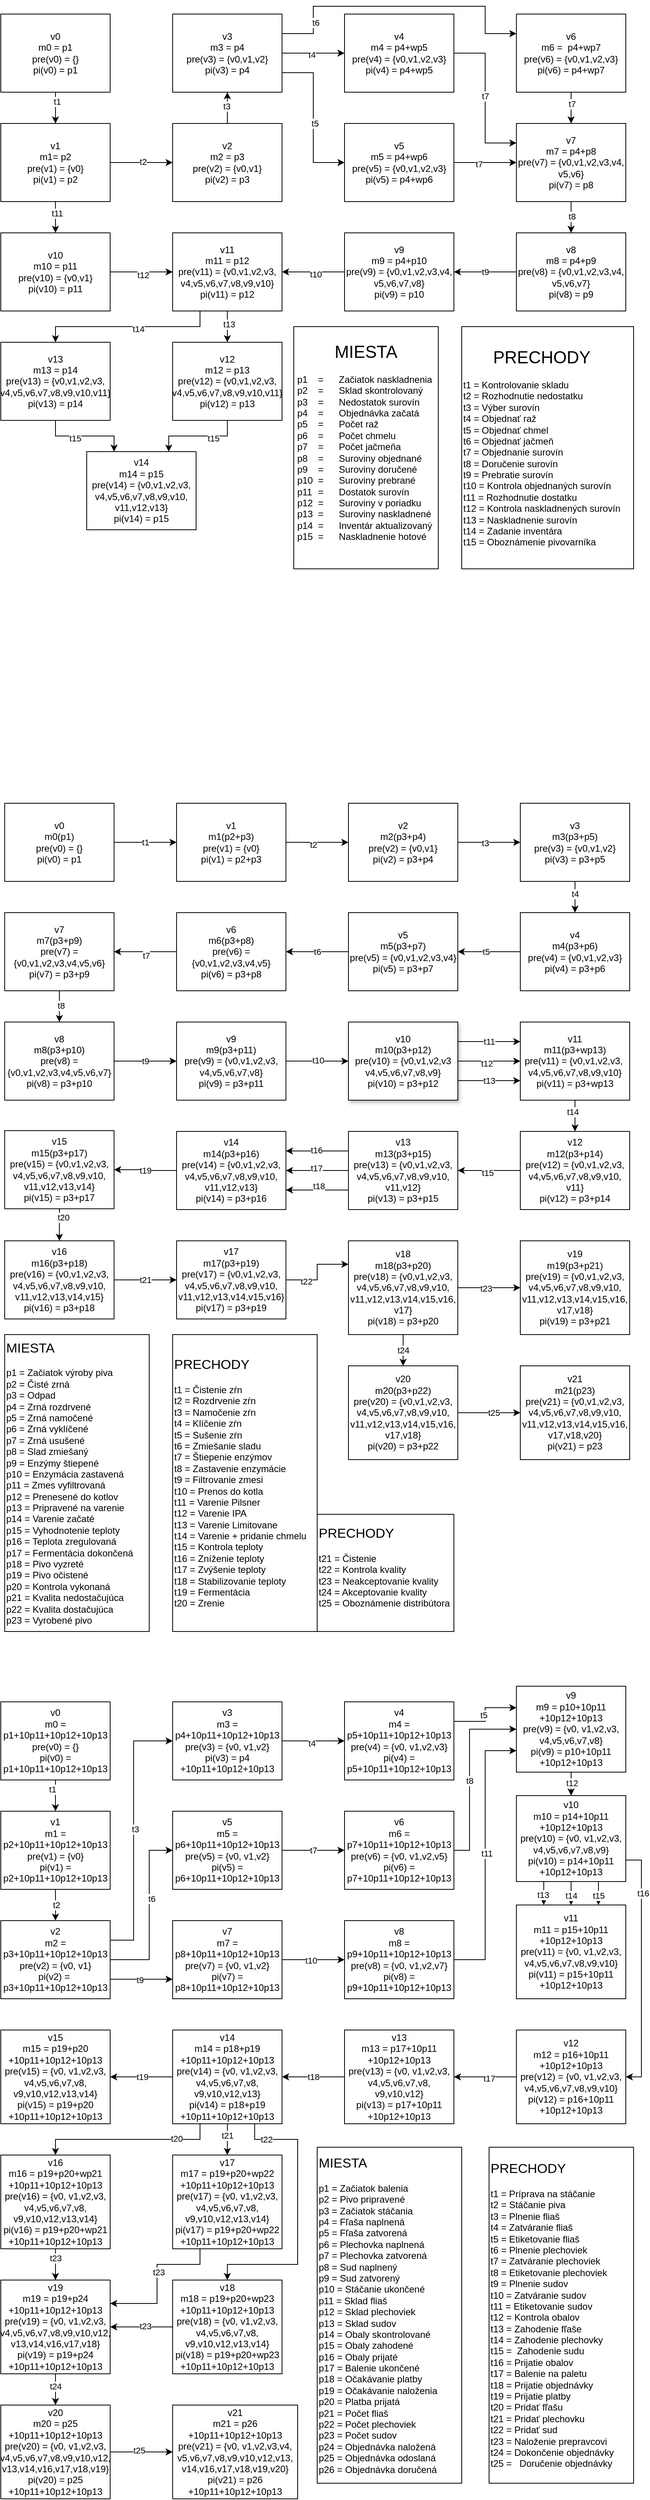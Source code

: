 <mxfile version="24.3.1" type="device">
  <diagram name="Page-1" id="PPZwAgYZcOJoiSN3McR6">
    <mxGraphModel dx="1735" dy="984" grid="1" gridSize="10" guides="1" tooltips="1" connect="1" arrows="1" fold="1" page="1" pageScale="1" pageWidth="850" pageHeight="1100" math="0" shadow="0">
      <root>
        <mxCell id="0" />
        <mxCell id="1" parent="0" />
        <mxCell id="L3VqqMxLOk5BLTr2aD1z-3" value="t1" style="edgeStyle=orthogonalEdgeStyle;rounded=0;orthogonalLoop=1;jettySize=auto;html=1;exitX=1;exitY=0.5;exitDx=0;exitDy=0;entryX=0;entryY=0.5;entryDx=0;entryDy=0;" parent="1" source="L3VqqMxLOk5BLTr2aD1z-1" target="L3VqqMxLOk5BLTr2aD1z-2" edge="1">
          <mxGeometry relative="1" as="geometry" />
        </mxCell>
        <mxCell id="L3VqqMxLOk5BLTr2aD1z-1" value="&lt;div&gt;v0&lt;/div&gt;&lt;div&gt;m0(p1)&lt;/div&gt;&lt;div&gt;pre(v0) = {}&lt;/div&gt;&lt;div&gt;pi(v0) = p1&lt;br&gt;&lt;/div&gt;" style="rounded=0;whiteSpace=wrap;html=1;" parent="1" vertex="1">
          <mxGeometry x="25" y="1120" width="140" height="100" as="geometry" />
        </mxCell>
        <mxCell id="L3VqqMxLOk5BLTr2aD1z-5" style="edgeStyle=orthogonalEdgeStyle;rounded=0;orthogonalLoop=1;jettySize=auto;html=1;exitX=1;exitY=0.5;exitDx=0;exitDy=0;" parent="1" source="L3VqqMxLOk5BLTr2aD1z-2" target="L3VqqMxLOk5BLTr2aD1z-4" edge="1">
          <mxGeometry relative="1" as="geometry" />
        </mxCell>
        <mxCell id="L3VqqMxLOk5BLTr2aD1z-6" value="t2" style="edgeLabel;html=1;align=center;verticalAlign=middle;resizable=0;points=[];" parent="L3VqqMxLOk5BLTr2aD1z-5" vertex="1" connectable="0">
          <mxGeometry x="-0.133" y="-3" relative="1" as="geometry">
            <mxPoint as="offset" />
          </mxGeometry>
        </mxCell>
        <mxCell id="L3VqqMxLOk5BLTr2aD1z-2" value="&lt;div&gt;v1&lt;/div&gt;&lt;div&gt;m1(p2+p3)&lt;/div&gt;&lt;div&gt;pre(v1) = {v0}&lt;/div&gt;&lt;div&gt;pi(v1) = p2+p3&lt;/div&gt;" style="rounded=0;whiteSpace=wrap;html=1;" parent="1" vertex="1">
          <mxGeometry x="245" y="1120" width="140" height="100" as="geometry" />
        </mxCell>
        <mxCell id="L3VqqMxLOk5BLTr2aD1z-8" style="edgeStyle=orthogonalEdgeStyle;rounded=0;orthogonalLoop=1;jettySize=auto;html=1;exitX=1;exitY=0.5;exitDx=0;exitDy=0;" parent="1" source="L3VqqMxLOk5BLTr2aD1z-4" target="L3VqqMxLOk5BLTr2aD1z-7" edge="1">
          <mxGeometry relative="1" as="geometry" />
        </mxCell>
        <mxCell id="L3VqqMxLOk5BLTr2aD1z-9" value="t3" style="edgeLabel;html=1;align=center;verticalAlign=middle;resizable=0;points=[];" parent="L3VqqMxLOk5BLTr2aD1z-8" vertex="1" connectable="0">
          <mxGeometry x="-0.133" y="-1" relative="1" as="geometry">
            <mxPoint as="offset" />
          </mxGeometry>
        </mxCell>
        <mxCell id="L3VqqMxLOk5BLTr2aD1z-4" value="&lt;div&gt;v2&lt;/div&gt;&lt;div&gt;m2(p3+p4)&lt;/div&gt;&lt;div&gt;pre(v2) = {v0,v1}&lt;/div&gt;&lt;div&gt;pi(v2) = p3+p4&lt;br&gt;&lt;/div&gt;" style="rounded=0;whiteSpace=wrap;html=1;" parent="1" vertex="1">
          <mxGeometry x="465" y="1120" width="140" height="100" as="geometry" />
        </mxCell>
        <mxCell id="L3VqqMxLOk5BLTr2aD1z-13" style="edgeStyle=orthogonalEdgeStyle;rounded=0;orthogonalLoop=1;jettySize=auto;html=1;exitX=0.5;exitY=1;exitDx=0;exitDy=0;entryX=0.5;entryY=0;entryDx=0;entryDy=0;" parent="1" source="L3VqqMxLOk5BLTr2aD1z-7" target="L3VqqMxLOk5BLTr2aD1z-11" edge="1">
          <mxGeometry relative="1" as="geometry" />
        </mxCell>
        <mxCell id="L3VqqMxLOk5BLTr2aD1z-14" value="t4" style="edgeLabel;html=1;align=center;verticalAlign=middle;resizable=0;points=[];" parent="L3VqqMxLOk5BLTr2aD1z-13" vertex="1" connectable="0">
          <mxGeometry x="-0.2" relative="1" as="geometry">
            <mxPoint as="offset" />
          </mxGeometry>
        </mxCell>
        <mxCell id="L3VqqMxLOk5BLTr2aD1z-7" value="&lt;div&gt;v3&lt;/div&gt;&lt;div&gt;m3(p3+p5)&lt;/div&gt;&lt;div&gt;pre(v3) = {v0,v1,v2}&lt;/div&gt;&lt;div&gt;pi(v3) = p3+p5&lt;br&gt;&lt;/div&gt;" style="rounded=0;whiteSpace=wrap;html=1;" parent="1" vertex="1">
          <mxGeometry x="685" y="1120" width="140" height="100" as="geometry" />
        </mxCell>
        <mxCell id="L3VqqMxLOk5BLTr2aD1z-16" style="edgeStyle=orthogonalEdgeStyle;rounded=0;orthogonalLoop=1;jettySize=auto;html=1;exitX=0;exitY=0.5;exitDx=0;exitDy=0;entryX=1;entryY=0.5;entryDx=0;entryDy=0;" parent="1" source="L3VqqMxLOk5BLTr2aD1z-11" target="L3VqqMxLOk5BLTr2aD1z-15" edge="1">
          <mxGeometry relative="1" as="geometry" />
        </mxCell>
        <mxCell id="L3VqqMxLOk5BLTr2aD1z-17" value="t5" style="edgeLabel;html=1;align=center;verticalAlign=middle;resizable=0;points=[];" parent="L3VqqMxLOk5BLTr2aD1z-16" vertex="1" connectable="0">
          <mxGeometry x="0.1" relative="1" as="geometry">
            <mxPoint as="offset" />
          </mxGeometry>
        </mxCell>
        <mxCell id="L3VqqMxLOk5BLTr2aD1z-11" value="&lt;div&gt;v4&lt;/div&gt;&lt;div&gt;m4(p3+p6)&lt;/div&gt;&lt;div&gt;pre(v4) = {v0,v1,v2,v3}&lt;/div&gt;&lt;div&gt;pi(v4) = p3+p6&lt;br&gt;&lt;/div&gt;" style="rounded=0;whiteSpace=wrap;html=1;" parent="1" vertex="1">
          <mxGeometry x="685" y="1260" width="140" height="100" as="geometry" />
        </mxCell>
        <mxCell id="L3VqqMxLOk5BLTr2aD1z-19" value="t6" style="edgeStyle=orthogonalEdgeStyle;rounded=0;orthogonalLoop=1;jettySize=auto;html=1;exitX=0;exitY=0.5;exitDx=0;exitDy=0;" parent="1" source="L3VqqMxLOk5BLTr2aD1z-15" target="L3VqqMxLOk5BLTr2aD1z-18" edge="1">
          <mxGeometry relative="1" as="geometry" />
        </mxCell>
        <mxCell id="L3VqqMxLOk5BLTr2aD1z-15" value="&lt;div&gt;v5&lt;/div&gt;&lt;div&gt;m5(p3+p7)&lt;/div&gt;&lt;div&gt;pre(v5) = {v0,v1,v2,v3,v4}&lt;/div&gt;&lt;div&gt;pi(v5) = p3+p7&lt;br&gt;&lt;/div&gt;" style="rounded=0;whiteSpace=wrap;html=1;" parent="1" vertex="1">
          <mxGeometry x="465" y="1260" width="140" height="100" as="geometry" />
        </mxCell>
        <mxCell id="L3VqqMxLOk5BLTr2aD1z-21" style="edgeStyle=orthogonalEdgeStyle;rounded=0;orthogonalLoop=1;jettySize=auto;html=1;exitX=0;exitY=0.5;exitDx=0;exitDy=0;entryX=1;entryY=0.5;entryDx=0;entryDy=0;" parent="1" source="L3VqqMxLOk5BLTr2aD1z-18" target="L3VqqMxLOk5BLTr2aD1z-20" edge="1">
          <mxGeometry relative="1" as="geometry" />
        </mxCell>
        <mxCell id="L3VqqMxLOk5BLTr2aD1z-24" value="t7" style="edgeLabel;html=1;align=center;verticalAlign=middle;resizable=0;points=[];" parent="L3VqqMxLOk5BLTr2aD1z-21" vertex="1" connectable="0">
          <mxGeometry x="-0.025" y="5" relative="1" as="geometry">
            <mxPoint as="offset" />
          </mxGeometry>
        </mxCell>
        <mxCell id="L3VqqMxLOk5BLTr2aD1z-18" value="&lt;div&gt;v6&lt;/div&gt;&lt;div&gt;m6(p3+p8)&lt;/div&gt;&lt;div&gt;pre(v6) = {v0,v1,v2,v3,v4,v5}&lt;/div&gt;&lt;div&gt;pi(v6) = p3+p8&lt;br&gt;&lt;/div&gt;" style="rounded=0;whiteSpace=wrap;html=1;" parent="1" vertex="1">
          <mxGeometry x="245" y="1260" width="140" height="100" as="geometry" />
        </mxCell>
        <mxCell id="L3VqqMxLOk5BLTr2aD1z-23" style="edgeStyle=orthogonalEdgeStyle;rounded=0;orthogonalLoop=1;jettySize=auto;html=1;exitX=0.5;exitY=1;exitDx=0;exitDy=0;entryX=0.5;entryY=0;entryDx=0;entryDy=0;" parent="1" source="L3VqqMxLOk5BLTr2aD1z-20" target="L3VqqMxLOk5BLTr2aD1z-22" edge="1">
          <mxGeometry relative="1" as="geometry" />
        </mxCell>
        <mxCell id="L3VqqMxLOk5BLTr2aD1z-25" value="t8" style="edgeLabel;html=1;align=center;verticalAlign=middle;resizable=0;points=[];" parent="L3VqqMxLOk5BLTr2aD1z-23" vertex="1" connectable="0">
          <mxGeometry x="-0.05" y="2" relative="1" as="geometry">
            <mxPoint as="offset" />
          </mxGeometry>
        </mxCell>
        <mxCell id="L3VqqMxLOk5BLTr2aD1z-20" value="&lt;div&gt;v7&lt;/div&gt;&lt;div&gt;m7(p3+p9)&lt;/div&gt;&lt;div&gt;pre(v7) = {v0,v1,v2,v3,v4,v5,v6}&lt;/div&gt;&lt;div&gt;pi(v7) = p3+p9&lt;br&gt;&lt;/div&gt;" style="rounded=0;whiteSpace=wrap;html=1;" parent="1" vertex="1">
          <mxGeometry x="25" y="1260" width="140" height="100" as="geometry" />
        </mxCell>
        <mxCell id="L3VqqMxLOk5BLTr2aD1z-29" value="t9" style="edgeStyle=orthogonalEdgeStyle;rounded=0;orthogonalLoop=1;jettySize=auto;html=1;exitX=1;exitY=0.5;exitDx=0;exitDy=0;entryX=0;entryY=0.5;entryDx=0;entryDy=0;" parent="1" source="L3VqqMxLOk5BLTr2aD1z-22" target="L3VqqMxLOk5BLTr2aD1z-26" edge="1">
          <mxGeometry relative="1" as="geometry" />
        </mxCell>
        <mxCell id="L3VqqMxLOk5BLTr2aD1z-22" value="&lt;div&gt;v8&lt;/div&gt;&lt;div&gt;m8(p3+p10)&lt;/div&gt;&lt;div&gt;pre(v8) = {v0,v1,v2,v3,v4,v5,v6,v7}&lt;/div&gt;&lt;div&gt;pi(v8) = p3+p10&lt;br&gt;&lt;/div&gt;" style="rounded=0;whiteSpace=wrap;html=1;" parent="1" vertex="1">
          <mxGeometry x="25" y="1400" width="140" height="100" as="geometry" />
        </mxCell>
        <mxCell id="L3VqqMxLOk5BLTr2aD1z-30" style="edgeStyle=orthogonalEdgeStyle;rounded=0;orthogonalLoop=1;jettySize=auto;html=1;exitX=1;exitY=0.5;exitDx=0;exitDy=0;" parent="1" source="L3VqqMxLOk5BLTr2aD1z-26" target="L3VqqMxLOk5BLTr2aD1z-27" edge="1">
          <mxGeometry relative="1" as="geometry" />
        </mxCell>
        <mxCell id="L3VqqMxLOk5BLTr2aD1z-32" value="t10" style="edgeLabel;html=1;align=center;verticalAlign=middle;resizable=0;points=[];" parent="L3VqqMxLOk5BLTr2aD1z-30" vertex="1" connectable="0">
          <mxGeometry x="0.025" y="1" relative="1" as="geometry">
            <mxPoint as="offset" />
          </mxGeometry>
        </mxCell>
        <mxCell id="L3VqqMxLOk5BLTr2aD1z-26" value="&lt;div&gt;v9&lt;/div&gt;&lt;div&gt;m9(p3+p11)&lt;/div&gt;&lt;div&gt;pre(v9) = {v0,v1,v2,v3,&lt;/div&gt;&lt;div&gt;v4,v5,v6,v7,v8}&lt;/div&gt;&lt;div&gt;pi(v9) = p3+p11&lt;br&gt;&lt;/div&gt;" style="rounded=0;whiteSpace=wrap;html=1;" parent="1" vertex="1">
          <mxGeometry x="245" y="1400" width="140" height="100" as="geometry" />
        </mxCell>
        <mxCell id="L3VqqMxLOk5BLTr2aD1z-31" style="edgeStyle=orthogonalEdgeStyle;rounded=0;orthogonalLoop=1;jettySize=auto;html=1;exitX=1;exitY=0.5;exitDx=0;exitDy=0;" parent="1" source="L3VqqMxLOk5BLTr2aD1z-27" target="L3VqqMxLOk5BLTr2aD1z-28" edge="1">
          <mxGeometry relative="1" as="geometry" />
        </mxCell>
        <mxCell id="L3VqqMxLOk5BLTr2aD1z-35" value="t12" style="edgeLabel;html=1;align=center;verticalAlign=middle;resizable=0;points=[];" parent="L3VqqMxLOk5BLTr2aD1z-31" vertex="1" connectable="0">
          <mxGeometry x="-0.075" y="-3" relative="1" as="geometry">
            <mxPoint as="offset" />
          </mxGeometry>
        </mxCell>
        <mxCell id="L3VqqMxLOk5BLTr2aD1z-33" value="t11" style="edgeStyle=orthogonalEdgeStyle;rounded=0;orthogonalLoop=1;jettySize=auto;html=1;exitX=1;exitY=0.25;exitDx=0;exitDy=0;entryX=0;entryY=0.25;entryDx=0;entryDy=0;" parent="1" source="L3VqqMxLOk5BLTr2aD1z-27" target="L3VqqMxLOk5BLTr2aD1z-28" edge="1">
          <mxGeometry relative="1" as="geometry" />
        </mxCell>
        <mxCell id="L3VqqMxLOk5BLTr2aD1z-34" value="t13" style="edgeStyle=orthogonalEdgeStyle;rounded=0;orthogonalLoop=1;jettySize=auto;html=1;exitX=1;exitY=0.75;exitDx=0;exitDy=0;entryX=0;entryY=0.75;entryDx=0;entryDy=0;" parent="1" source="L3VqqMxLOk5BLTr2aD1z-27" target="L3VqqMxLOk5BLTr2aD1z-28" edge="1">
          <mxGeometry relative="1" as="geometry" />
        </mxCell>
        <mxCell id="L3VqqMxLOk5BLTr2aD1z-27" value="&lt;div&gt;v10&lt;/div&gt;&lt;div&gt;m10(p3+p12)&lt;/div&gt;&lt;div&gt;pre(v10) = {v0,v1,v2,v3&lt;/div&gt;&lt;div&gt;v4,v5,v6,v7,v8,v9}&lt;/div&gt;&lt;div&gt;pi(v10) = p3+p12&lt;br&gt;&lt;/div&gt;" style="rounded=0;whiteSpace=wrap;html=1;shadow=1;" parent="1" vertex="1">
          <mxGeometry x="465" y="1400" width="140" height="100" as="geometry" />
        </mxCell>
        <mxCell id="L3VqqMxLOk5BLTr2aD1z-37" style="edgeStyle=orthogonalEdgeStyle;rounded=0;orthogonalLoop=1;jettySize=auto;html=1;exitX=0.5;exitY=1;exitDx=0;exitDy=0;entryX=0.5;entryY=0;entryDx=0;entryDy=0;" parent="1" source="L3VqqMxLOk5BLTr2aD1z-28" target="L3VqqMxLOk5BLTr2aD1z-36" edge="1">
          <mxGeometry relative="1" as="geometry" />
        </mxCell>
        <mxCell id="L3VqqMxLOk5BLTr2aD1z-38" value="t14" style="edgeLabel;html=1;align=center;verticalAlign=middle;resizable=0;points=[];" parent="L3VqqMxLOk5BLTr2aD1z-37" vertex="1" connectable="0">
          <mxGeometry x="-0.25" y="-3" relative="1" as="geometry">
            <mxPoint as="offset" />
          </mxGeometry>
        </mxCell>
        <mxCell id="L3VqqMxLOk5BLTr2aD1z-28" value="&lt;div&gt;v11&lt;/div&gt;&lt;div&gt;m11(p3+wp13)&lt;/div&gt;&lt;div&gt;pre(v11) = {v0,v1,v2,v3,&amp;nbsp;&lt;/div&gt;&lt;div&gt;v4,v5,v6,v7,v8,v9,v10}&lt;/div&gt;&lt;div&gt;pi(v11) = p3+wp13&lt;br&gt;&lt;/div&gt;" style="rounded=0;whiteSpace=wrap;html=1;" parent="1" vertex="1">
          <mxGeometry x="685" y="1400" width="140" height="100" as="geometry" />
        </mxCell>
        <mxCell id="L3VqqMxLOk5BLTr2aD1z-40" style="edgeStyle=orthogonalEdgeStyle;rounded=0;orthogonalLoop=1;jettySize=auto;html=1;exitX=0;exitY=0.5;exitDx=0;exitDy=0;entryX=1;entryY=0.5;entryDx=0;entryDy=0;" parent="1" source="L3VqqMxLOk5BLTr2aD1z-36" target="L3VqqMxLOk5BLTr2aD1z-39" edge="1">
          <mxGeometry relative="1" as="geometry" />
        </mxCell>
        <mxCell id="L3VqqMxLOk5BLTr2aD1z-41" value="t15" style="edgeLabel;html=1;align=center;verticalAlign=middle;resizable=0;points=[];" parent="L3VqqMxLOk5BLTr2aD1z-40" vertex="1" connectable="0">
          <mxGeometry x="0.05" y="3" relative="1" as="geometry">
            <mxPoint as="offset" />
          </mxGeometry>
        </mxCell>
        <mxCell id="L3VqqMxLOk5BLTr2aD1z-36" value="&lt;div&gt;v12&lt;/div&gt;&lt;div&gt;m12(p3+p14)&lt;/div&gt;&lt;div&gt;pre(v12) = {v0,v1,v2,v3,&lt;/div&gt;&lt;div&gt;v4,v5,v6,v7,v8,v9,v10,&lt;/div&gt;&lt;div&gt;v11}&lt;/div&gt;&lt;div&gt;pi(v12) = p3+p14&lt;br&gt;&lt;/div&gt;" style="rounded=0;whiteSpace=wrap;html=1;" parent="1" vertex="1">
          <mxGeometry x="685" y="1540" width="140" height="100" as="geometry" />
        </mxCell>
        <mxCell id="L3VqqMxLOk5BLTr2aD1z-43" style="edgeStyle=orthogonalEdgeStyle;rounded=0;orthogonalLoop=1;jettySize=auto;html=1;exitX=0;exitY=0.5;exitDx=0;exitDy=0;" parent="1" source="L3VqqMxLOk5BLTr2aD1z-39" target="L3VqqMxLOk5BLTr2aD1z-42" edge="1">
          <mxGeometry relative="1" as="geometry" />
        </mxCell>
        <mxCell id="L3VqqMxLOk5BLTr2aD1z-48" value="t17" style="edgeLabel;html=1;align=center;verticalAlign=middle;resizable=0;points=[];" parent="L3VqqMxLOk5BLTr2aD1z-43" vertex="1" connectable="0">
          <mxGeometry x="0.025" y="-3" relative="1" as="geometry">
            <mxPoint as="offset" />
          </mxGeometry>
        </mxCell>
        <mxCell id="L3VqqMxLOk5BLTr2aD1z-45" style="edgeStyle=orthogonalEdgeStyle;rounded=0;orthogonalLoop=1;jettySize=auto;html=1;exitX=0;exitY=0.25;exitDx=0;exitDy=0;entryX=1;entryY=0.25;entryDx=0;entryDy=0;" parent="1" source="L3VqqMxLOk5BLTr2aD1z-39" target="L3VqqMxLOk5BLTr2aD1z-42" edge="1">
          <mxGeometry relative="1" as="geometry" />
        </mxCell>
        <mxCell id="L3VqqMxLOk5BLTr2aD1z-47" value="t16" style="edgeLabel;html=1;align=center;verticalAlign=middle;resizable=0;points=[];" parent="L3VqqMxLOk5BLTr2aD1z-45" vertex="1" connectable="0">
          <mxGeometry x="0.025" y="-1" relative="1" as="geometry">
            <mxPoint as="offset" />
          </mxGeometry>
        </mxCell>
        <mxCell id="L3VqqMxLOk5BLTr2aD1z-46" style="edgeStyle=orthogonalEdgeStyle;rounded=0;orthogonalLoop=1;jettySize=auto;html=1;exitX=0;exitY=0.75;exitDx=0;exitDy=0;entryX=1;entryY=0.75;entryDx=0;entryDy=0;" parent="1" source="L3VqqMxLOk5BLTr2aD1z-39" target="L3VqqMxLOk5BLTr2aD1z-42" edge="1">
          <mxGeometry relative="1" as="geometry" />
        </mxCell>
        <mxCell id="L3VqqMxLOk5BLTr2aD1z-49" value="t18" style="edgeLabel;html=1;align=center;verticalAlign=middle;resizable=0;points=[];" parent="L3VqqMxLOk5BLTr2aD1z-46" vertex="1" connectable="0">
          <mxGeometry x="-0.05" y="4" relative="1" as="geometry">
            <mxPoint y="-9" as="offset" />
          </mxGeometry>
        </mxCell>
        <mxCell id="L3VqqMxLOk5BLTr2aD1z-39" value="&lt;div&gt;v13&lt;/div&gt;&lt;div&gt;m13(p3+p15)&lt;/div&gt;&lt;div&gt;pre(v13) = {v0,v1,v2,v3,&lt;/div&gt;&lt;div&gt;v4,v5,v6,v7,v8,v9,v10,&lt;/div&gt;&lt;div&gt;v11,v12}&lt;/div&gt;&lt;div&gt;pi(v13) = p3+p15&lt;br&gt;&lt;/div&gt;" style="rounded=0;whiteSpace=wrap;html=1;" parent="1" vertex="1">
          <mxGeometry x="465" y="1540" width="140" height="100" as="geometry" />
        </mxCell>
        <mxCell id="L3VqqMxLOk5BLTr2aD1z-51" value="t19" style="edgeStyle=orthogonalEdgeStyle;rounded=0;orthogonalLoop=1;jettySize=auto;html=1;exitX=0;exitY=0.5;exitDx=0;exitDy=0;entryX=1;entryY=0.5;entryDx=0;entryDy=0;" parent="1" source="L3VqqMxLOk5BLTr2aD1z-42" target="L3VqqMxLOk5BLTr2aD1z-50" edge="1">
          <mxGeometry relative="1" as="geometry" />
        </mxCell>
        <mxCell id="L3VqqMxLOk5BLTr2aD1z-42" value="&lt;div&gt;v14&lt;/div&gt;&lt;div&gt;m14(p3+p16)&lt;/div&gt;&lt;div&gt;pre(v14) = {v0,v1,v2,v3,&lt;div&gt;v4,v5,v6,v7,v8,v9,v10,&lt;/div&gt;&lt;div&gt;v11,v12,v13}&lt;/div&gt;&lt;/div&gt;&lt;div&gt;pi(v14) = p3+p16&lt;br&gt;&lt;/div&gt;" style="rounded=0;whiteSpace=wrap;html=1;" parent="1" vertex="1">
          <mxGeometry x="245" y="1540" width="140" height="100" as="geometry" />
        </mxCell>
        <mxCell id="L3VqqMxLOk5BLTr2aD1z-53" value="t20" style="edgeStyle=orthogonalEdgeStyle;rounded=0;orthogonalLoop=1;jettySize=auto;html=1;exitX=0.5;exitY=1;exitDx=0;exitDy=0;entryX=0.5;entryY=0;entryDx=0;entryDy=0;" parent="1" source="L3VqqMxLOk5BLTr2aD1z-50" target="L3VqqMxLOk5BLTr2aD1z-52" edge="1">
          <mxGeometry x="-0.463" y="5" relative="1" as="geometry">
            <mxPoint as="offset" />
          </mxGeometry>
        </mxCell>
        <mxCell id="L3VqqMxLOk5BLTr2aD1z-50" value="&lt;div&gt;v15&lt;/div&gt;&lt;div&gt;m15(p3+p17)&lt;/div&gt;&lt;div&gt;pre(v15) = {v0,v1,v2,v3,&lt;div&gt;v4,v5,v6,v7,v8,v9,v10,&lt;/div&gt;&lt;div&gt;v11,v12,v13,v14}&lt;/div&gt;&lt;/div&gt;&lt;div&gt;pi(v15) = p3+p17&lt;br&gt;&lt;/div&gt;" style="rounded=0;whiteSpace=wrap;html=1;" parent="1" vertex="1">
          <mxGeometry x="25" y="1539" width="140" height="100" as="geometry" />
        </mxCell>
        <mxCell id="L3VqqMxLOk5BLTr2aD1z-55" value="t21" style="edgeStyle=orthogonalEdgeStyle;rounded=0;orthogonalLoop=1;jettySize=auto;html=1;exitX=1;exitY=0.5;exitDx=0;exitDy=0;entryX=0;entryY=0.5;entryDx=0;entryDy=0;" parent="1" source="L3VqqMxLOk5BLTr2aD1z-52" target="L3VqqMxLOk5BLTr2aD1z-54" edge="1">
          <mxGeometry relative="1" as="geometry" />
        </mxCell>
        <mxCell id="L3VqqMxLOk5BLTr2aD1z-52" value="&lt;div&gt;v16&lt;/div&gt;&lt;div&gt;m16(p3+p18)&lt;/div&gt;&lt;div&gt;pre(v16) = {v0,v1,v2,v3,&lt;div&gt;v4,v5,v6,v7,v8,v9,v10,&lt;/div&gt;&lt;div&gt;v11,v12,v13,v14,v15}&lt;/div&gt;&lt;/div&gt;&lt;div&gt;pi(v16) = p3+p18&lt;br&gt;&lt;/div&gt;" style="rounded=0;whiteSpace=wrap;html=1;" parent="1" vertex="1">
          <mxGeometry x="25" y="1680" width="140" height="100" as="geometry" />
        </mxCell>
        <mxCell id="L3VqqMxLOk5BLTr2aD1z-67" style="edgeStyle=orthogonalEdgeStyle;rounded=0;orthogonalLoop=1;jettySize=auto;html=1;exitX=1;exitY=0.5;exitDx=0;exitDy=0;entryX=0;entryY=0.25;entryDx=0;entryDy=0;" parent="1" source="L3VqqMxLOk5BLTr2aD1z-54" target="L3VqqMxLOk5BLTr2aD1z-56" edge="1">
          <mxGeometry relative="1" as="geometry" />
        </mxCell>
        <mxCell id="L3VqqMxLOk5BLTr2aD1z-68" value="t22" style="edgeLabel;html=1;align=center;verticalAlign=middle;resizable=0;points=[];" parent="L3VqqMxLOk5BLTr2aD1z-67" vertex="1" connectable="0">
          <mxGeometry x="-0.495" y="-2" relative="1" as="geometry">
            <mxPoint as="offset" />
          </mxGeometry>
        </mxCell>
        <mxCell id="L3VqqMxLOk5BLTr2aD1z-54" value="&lt;div&gt;v17&lt;/div&gt;&lt;div&gt;m17(p3+p19)&lt;/div&gt;&lt;div&gt;pre(v17) = {v0,v1,v2,v3,&lt;div&gt;v4,v5,v6,v7,v8,v9,v10,&lt;/div&gt;&lt;div&gt;v11,v12,v13,v14,v15,v16}&lt;/div&gt;&lt;/div&gt;&lt;div&gt;pi(v17) = p3+p19&lt;br&gt;&lt;/div&gt;" style="rounded=0;whiteSpace=wrap;html=1;" parent="1" vertex="1">
          <mxGeometry x="245" y="1680" width="140" height="100" as="geometry" />
        </mxCell>
        <mxCell id="L3VqqMxLOk5BLTr2aD1z-60" style="edgeStyle=orthogonalEdgeStyle;rounded=0;orthogonalLoop=1;jettySize=auto;html=1;exitX=1;exitY=0.5;exitDx=0;exitDy=0;" parent="1" source="L3VqqMxLOk5BLTr2aD1z-56" target="L3VqqMxLOk5BLTr2aD1z-58" edge="1">
          <mxGeometry relative="1" as="geometry" />
        </mxCell>
        <mxCell id="L3VqqMxLOk5BLTr2aD1z-61" value="t23" style="edgeLabel;html=1;align=center;verticalAlign=middle;resizable=0;points=[];" parent="L3VqqMxLOk5BLTr2aD1z-60" vertex="1" connectable="0">
          <mxGeometry x="-0.1" y="-1" relative="1" as="geometry">
            <mxPoint as="offset" />
          </mxGeometry>
        </mxCell>
        <mxCell id="L3VqqMxLOk5BLTr2aD1z-63" value="t24" style="edgeStyle=orthogonalEdgeStyle;rounded=0;orthogonalLoop=1;jettySize=auto;html=1;exitX=0.5;exitY=1;exitDx=0;exitDy=0;entryX=0.5;entryY=0;entryDx=0;entryDy=0;" parent="1" source="L3VqqMxLOk5BLTr2aD1z-56" target="L3VqqMxLOk5BLTr2aD1z-62" edge="1">
          <mxGeometry relative="1" as="geometry" />
        </mxCell>
        <mxCell id="L3VqqMxLOk5BLTr2aD1z-56" value="&lt;div&gt;v18&lt;/div&gt;&lt;div&gt;m18(p3+p20)&lt;/div&gt;&lt;div&gt;pre(v18) = {v0,v1,v2,v3,&lt;div&gt;v4,v5,v6,v7,v8,v9,v10,&lt;/div&gt;&lt;div&gt;v11,v12,v13,v14,v15,v16,&lt;/div&gt;&lt;div&gt;v17}&lt;/div&gt;&lt;/div&gt;&lt;div&gt;pi(v18) = p3+p20&lt;br&gt;&lt;/div&gt;" style="rounded=0;whiteSpace=wrap;html=1;" parent="1" vertex="1">
          <mxGeometry x="465" y="1680" width="140" height="120" as="geometry" />
        </mxCell>
        <mxCell id="L3VqqMxLOk5BLTr2aD1z-58" value="&lt;div&gt;v19&lt;/div&gt;&lt;div&gt;m19(p3+p21)&lt;/div&gt;&lt;div&gt;pre(v19) = {v0,v1,v2,v3,&lt;div&gt;v4,v5,v6,v7,v8,v9,v10,&lt;/div&gt;&lt;div&gt;v11,v12,v13,v14,v15,v16,&lt;/div&gt;&lt;div&gt;v17,v18}&lt;/div&gt;&lt;/div&gt;&lt;div&gt;pi(v19) = p3+p21&lt;br&gt;&lt;/div&gt;" style="rounded=0;whiteSpace=wrap;html=1;" parent="1" vertex="1">
          <mxGeometry x="685" y="1680" width="140" height="120" as="geometry" />
        </mxCell>
        <mxCell id="L3VqqMxLOk5BLTr2aD1z-65" style="edgeStyle=orthogonalEdgeStyle;rounded=0;orthogonalLoop=1;jettySize=auto;html=1;exitX=1;exitY=0.5;exitDx=0;exitDy=0;" parent="1" source="L3VqqMxLOk5BLTr2aD1z-62" target="L3VqqMxLOk5BLTr2aD1z-64" edge="1">
          <mxGeometry relative="1" as="geometry" />
        </mxCell>
        <mxCell id="L3VqqMxLOk5BLTr2aD1z-66" value="t25" style="edgeLabel;html=1;align=center;verticalAlign=middle;resizable=0;points=[];" parent="L3VqqMxLOk5BLTr2aD1z-65" vertex="1" connectable="0">
          <mxGeometry x="0.15" relative="1" as="geometry">
            <mxPoint as="offset" />
          </mxGeometry>
        </mxCell>
        <mxCell id="L3VqqMxLOk5BLTr2aD1z-62" value="&lt;div&gt;v20&lt;/div&gt;&lt;div&gt;m20(p3+p22)&lt;/div&gt;&lt;div&gt;pre(v20) = {v0,v1,v2,v3,&lt;div&gt;v4,v5,v6,v7,v8,v9,v10,&lt;/div&gt;&lt;div&gt;v11,v12,v13,v14,v15,v16,&lt;/div&gt;&lt;div&gt;v17,v18}&lt;/div&gt;&lt;/div&gt;&lt;div&gt;pi(v20) = p3+p22&lt;br&gt;&lt;/div&gt;" style="rounded=0;whiteSpace=wrap;html=1;" parent="1" vertex="1">
          <mxGeometry x="465" y="1840" width="140" height="120" as="geometry" />
        </mxCell>
        <mxCell id="L3VqqMxLOk5BLTr2aD1z-64" value="&lt;div&gt;v21&lt;/div&gt;&lt;div&gt;m21(p23)&lt;/div&gt;&lt;div&gt;pre(v21) = {v0,v1,v2,v3,&lt;div&gt;v4,v5,v6,v7,v8,v9,v10,&lt;/div&gt;&lt;div&gt;v11,v12,v13,v14,v15,v16,&lt;/div&gt;&lt;div&gt;v17,v18,v20}&lt;/div&gt;&lt;/div&gt;&lt;div&gt;pi(v21) = p23&lt;br&gt;&lt;/div&gt;" style="rounded=0;whiteSpace=wrap;html=1;" parent="1" vertex="1">
          <mxGeometry x="685" y="1840" width="140" height="120" as="geometry" />
        </mxCell>
        <mxCell id="L3VqqMxLOk5BLTr2aD1z-89" style="edgeStyle=orthogonalEdgeStyle;rounded=0;orthogonalLoop=1;jettySize=auto;html=1;exitX=0.5;exitY=1;exitDx=0;exitDy=0;entryX=0.5;entryY=0;entryDx=0;entryDy=0;" parent="1" source="L3VqqMxLOk5BLTr2aD1z-71" target="L3VqqMxLOk5BLTr2aD1z-72" edge="1">
          <mxGeometry relative="1" as="geometry" />
        </mxCell>
        <mxCell id="L3VqqMxLOk5BLTr2aD1z-90" value="t1" style="edgeLabel;html=1;align=center;verticalAlign=middle;resizable=0;points=[];" parent="L3VqqMxLOk5BLTr2aD1z-89" vertex="1" connectable="0">
          <mxGeometry x="-0.415" y="2" relative="1" as="geometry">
            <mxPoint as="offset" />
          </mxGeometry>
        </mxCell>
        <mxCell id="L3VqqMxLOk5BLTr2aD1z-71" value="&lt;div&gt;v0&lt;/div&gt;&lt;div&gt;m0 = p1 &lt;br&gt;&lt;/div&gt;&lt;div&gt;pre(v0) = {}&lt;/div&gt;&lt;div&gt;pi(v0) = p1&lt;br&gt;&lt;/div&gt;" style="rounded=0;whiteSpace=wrap;html=1;" parent="1" vertex="1">
          <mxGeometry x="20" y="110" width="140" height="100" as="geometry" />
        </mxCell>
        <mxCell id="L3VqqMxLOk5BLTr2aD1z-91" style="edgeStyle=orthogonalEdgeStyle;rounded=0;orthogonalLoop=1;jettySize=auto;html=1;exitX=1;exitY=0.5;exitDx=0;exitDy=0;" parent="1" source="L3VqqMxLOk5BLTr2aD1z-72" target="L3VqqMxLOk5BLTr2aD1z-73" edge="1">
          <mxGeometry relative="1" as="geometry" />
        </mxCell>
        <mxCell id="L3VqqMxLOk5BLTr2aD1z-92" value="t2" style="edgeLabel;html=1;align=center;verticalAlign=middle;resizable=0;points=[];" parent="L3VqqMxLOk5BLTr2aD1z-91" vertex="1" connectable="0">
          <mxGeometry x="0.038" y="1" relative="1" as="geometry">
            <mxPoint as="offset" />
          </mxGeometry>
        </mxCell>
        <mxCell id="L3VqqMxLOk5BLTr2aD1z-118" style="edgeStyle=orthogonalEdgeStyle;rounded=0;orthogonalLoop=1;jettySize=auto;html=1;exitX=0.5;exitY=1;exitDx=0;exitDy=0;entryX=0.5;entryY=0;entryDx=0;entryDy=0;" parent="1" source="L3VqqMxLOk5BLTr2aD1z-72" target="L3VqqMxLOk5BLTr2aD1z-117" edge="1">
          <mxGeometry relative="1" as="geometry" />
        </mxCell>
        <mxCell id="L3VqqMxLOk5BLTr2aD1z-124" value="t11" style="edgeLabel;html=1;align=center;verticalAlign=middle;resizable=0;points=[];" parent="L3VqqMxLOk5BLTr2aD1z-118" vertex="1" connectable="0">
          <mxGeometry x="-0.238" y="2" relative="1" as="geometry">
            <mxPoint as="offset" />
          </mxGeometry>
        </mxCell>
        <mxCell id="L3VqqMxLOk5BLTr2aD1z-72" value="&lt;div&gt;v1&lt;/div&gt;&lt;div&gt;m1= p2&lt;/div&gt;&lt;div&gt;pre(v1) = {v0}&lt;/div&gt;&lt;div&gt;pi(v1) = p2&lt;br&gt;&lt;/div&gt;" style="rounded=0;whiteSpace=wrap;html=1;" parent="1" vertex="1">
          <mxGeometry x="20" y="250" width="140" height="100" as="geometry" />
        </mxCell>
        <mxCell id="L3VqqMxLOk5BLTr2aD1z-93" style="edgeStyle=orthogonalEdgeStyle;rounded=0;orthogonalLoop=1;jettySize=auto;html=1;exitX=0.5;exitY=0;exitDx=0;exitDy=0;entryX=0.5;entryY=1;entryDx=0;entryDy=0;" parent="1" source="L3VqqMxLOk5BLTr2aD1z-73" target="L3VqqMxLOk5BLTr2aD1z-74" edge="1">
          <mxGeometry relative="1" as="geometry" />
        </mxCell>
        <mxCell id="L3VqqMxLOk5BLTr2aD1z-94" value="t3" style="edgeLabel;html=1;align=center;verticalAlign=middle;resizable=0;points=[];" parent="L3VqqMxLOk5BLTr2aD1z-93" vertex="1" connectable="0">
          <mxGeometry x="0.121" y="1" relative="1" as="geometry">
            <mxPoint as="offset" />
          </mxGeometry>
        </mxCell>
        <mxCell id="L3VqqMxLOk5BLTr2aD1z-73" value="&lt;div&gt;v2&lt;/div&gt;&lt;div&gt;m2 = p3&lt;/div&gt;&lt;div&gt;pre(v2) = {v0,v1}&lt;/div&gt;&lt;div&gt;pi(v2) = p3&lt;/div&gt;" style="rounded=0;whiteSpace=wrap;html=1;" parent="1" vertex="1">
          <mxGeometry x="240" y="250" width="140" height="100" as="geometry" />
        </mxCell>
        <mxCell id="L3VqqMxLOk5BLTr2aD1z-95" style="edgeStyle=orthogonalEdgeStyle;rounded=0;orthogonalLoop=1;jettySize=auto;html=1;exitX=1;exitY=0.75;exitDx=0;exitDy=0;entryX=0;entryY=0.5;entryDx=0;entryDy=0;" parent="1" source="L3VqqMxLOk5BLTr2aD1z-74" target="L3VqqMxLOk5BLTr2aD1z-81" edge="1">
          <mxGeometry relative="1" as="geometry" />
        </mxCell>
        <mxCell id="L3VqqMxLOk5BLTr2aD1z-104" value="t5" style="edgeLabel;html=1;align=center;verticalAlign=middle;resizable=0;points=[];" parent="L3VqqMxLOk5BLTr2aD1z-95" vertex="1" connectable="0">
          <mxGeometry x="0.076" y="2" relative="1" as="geometry">
            <mxPoint as="offset" />
          </mxGeometry>
        </mxCell>
        <mxCell id="L3VqqMxLOk5BLTr2aD1z-96" style="edgeStyle=orthogonalEdgeStyle;rounded=0;orthogonalLoop=1;jettySize=auto;html=1;exitX=1;exitY=0.5;exitDx=0;exitDy=0;entryX=0;entryY=0.5;entryDx=0;entryDy=0;" parent="1" source="L3VqqMxLOk5BLTr2aD1z-74" target="L3VqqMxLOk5BLTr2aD1z-80" edge="1">
          <mxGeometry relative="1" as="geometry" />
        </mxCell>
        <mxCell id="L3VqqMxLOk5BLTr2aD1z-102" value="t4" style="edgeLabel;html=1;align=center;verticalAlign=middle;resizable=0;points=[];" parent="L3VqqMxLOk5BLTr2aD1z-96" vertex="1" connectable="0">
          <mxGeometry x="-0.05" y="-2" relative="1" as="geometry">
            <mxPoint as="offset" />
          </mxGeometry>
        </mxCell>
        <mxCell id="L3VqqMxLOk5BLTr2aD1z-97" style="edgeStyle=orthogonalEdgeStyle;rounded=0;orthogonalLoop=1;jettySize=auto;html=1;exitX=1;exitY=0.25;exitDx=0;exitDy=0;entryX=0;entryY=0.25;entryDx=0;entryDy=0;" parent="1" source="L3VqqMxLOk5BLTr2aD1z-74" target="L3VqqMxLOk5BLTr2aD1z-82" edge="1">
          <mxGeometry relative="1" as="geometry">
            <Array as="points">
              <mxPoint x="420" y="135" />
              <mxPoint x="420" y="100" />
              <mxPoint x="640" y="100" />
              <mxPoint x="640" y="135" />
            </Array>
          </mxGeometry>
        </mxCell>
        <mxCell id="L3VqqMxLOk5BLTr2aD1z-106" value="t6" style="edgeLabel;html=1;align=center;verticalAlign=middle;resizable=0;points=[];" parent="L3VqqMxLOk5BLTr2aD1z-97" vertex="1" connectable="0">
          <mxGeometry x="-0.706" y="-3" relative="1" as="geometry">
            <mxPoint as="offset" />
          </mxGeometry>
        </mxCell>
        <mxCell id="L3VqqMxLOk5BLTr2aD1z-74" value="&lt;div&gt;v3&lt;/div&gt;&lt;div&gt;m3 = p4&lt;/div&gt;&lt;div&gt;pre(v3) = {v0,v1,v2}&lt;/div&gt;&lt;div&gt;pi(v3) = p4&lt;br&gt;&lt;/div&gt;" style="rounded=0;whiteSpace=wrap;html=1;" parent="1" vertex="1">
          <mxGeometry x="240" y="110" width="140" height="100" as="geometry" />
        </mxCell>
        <mxCell id="L3VqqMxLOk5BLTr2aD1z-100" style="edgeStyle=orthogonalEdgeStyle;rounded=0;orthogonalLoop=1;jettySize=auto;html=1;exitX=1;exitY=0.5;exitDx=0;exitDy=0;entryX=0;entryY=0.25;entryDx=0;entryDy=0;" parent="1" source="L3VqqMxLOk5BLTr2aD1z-80" target="L3VqqMxLOk5BLTr2aD1z-98" edge="1">
          <mxGeometry relative="1" as="geometry" />
        </mxCell>
        <mxCell id="L3VqqMxLOk5BLTr2aD1z-110" value="t7" style="edgeLabel;html=1;align=center;verticalAlign=middle;resizable=0;points=[];" parent="L3VqqMxLOk5BLTr2aD1z-100" vertex="1" connectable="0">
          <mxGeometry x="-0.03" relative="1" as="geometry">
            <mxPoint as="offset" />
          </mxGeometry>
        </mxCell>
        <mxCell id="L3VqqMxLOk5BLTr2aD1z-80" value="&lt;div&gt;v4&lt;/div&gt;&lt;div&gt;m4 = p4+wp5&lt;/div&gt;&lt;div&gt;pre(v4) = {v0,v1,v2,v3}&lt;/div&gt;&lt;div&gt;pi(v4) = p4+wp5&lt;br&gt;&lt;/div&gt;" style="rounded=0;whiteSpace=wrap;html=1;" parent="1" vertex="1">
          <mxGeometry x="460" y="110" width="140" height="100" as="geometry" />
        </mxCell>
        <mxCell id="L3VqqMxLOk5BLTr2aD1z-101" style="edgeStyle=orthogonalEdgeStyle;rounded=0;orthogonalLoop=1;jettySize=auto;html=1;exitX=1;exitY=0.5;exitDx=0;exitDy=0;entryX=0;entryY=0.5;entryDx=0;entryDy=0;" parent="1" source="L3VqqMxLOk5BLTr2aD1z-81" target="L3VqqMxLOk5BLTr2aD1z-98" edge="1">
          <mxGeometry relative="1" as="geometry" />
        </mxCell>
        <mxCell id="L3VqqMxLOk5BLTr2aD1z-108" value="t7" style="edgeLabel;html=1;align=center;verticalAlign=middle;resizable=0;points=[];" parent="L3VqqMxLOk5BLTr2aD1z-101" vertex="1" connectable="0">
          <mxGeometry x="-0.197" y="-2" relative="1" as="geometry">
            <mxPoint as="offset" />
          </mxGeometry>
        </mxCell>
        <mxCell id="L3VqqMxLOk5BLTr2aD1z-81" value="&lt;div&gt;v5&lt;/div&gt;&lt;div&gt;m5 = p4+wp6&lt;br&gt;&lt;/div&gt;&lt;div&gt;pre(v5) = {v0,v1,v2,v3}&lt;/div&gt;&lt;div&gt;pi(v5) = p4+wp6&lt;br&gt;&lt;/div&gt;" style="rounded=0;whiteSpace=wrap;html=1;" parent="1" vertex="1">
          <mxGeometry x="460" y="250" width="140" height="100" as="geometry" />
        </mxCell>
        <mxCell id="L3VqqMxLOk5BLTr2aD1z-99" style="edgeStyle=orthogonalEdgeStyle;rounded=0;orthogonalLoop=1;jettySize=auto;html=1;exitX=0.5;exitY=1;exitDx=0;exitDy=0;" parent="1" source="L3VqqMxLOk5BLTr2aD1z-82" target="L3VqqMxLOk5BLTr2aD1z-98" edge="1">
          <mxGeometry relative="1" as="geometry" />
        </mxCell>
        <mxCell id="L3VqqMxLOk5BLTr2aD1z-109" value="t7" style="edgeLabel;html=1;align=center;verticalAlign=middle;resizable=0;points=[];" parent="L3VqqMxLOk5BLTr2aD1z-99" vertex="1" connectable="0">
          <mxGeometry x="-0.238" y="1" relative="1" as="geometry">
            <mxPoint as="offset" />
          </mxGeometry>
        </mxCell>
        <mxCell id="L3VqqMxLOk5BLTr2aD1z-82" value="&lt;div&gt;v6&lt;/div&gt;&lt;div&gt;m6 =&amp;nbsp; p4+wp7&lt;br&gt;&lt;/div&gt;&lt;div&gt;pre(v6) = {v0,v1,v2,v3}&lt;/div&gt;&lt;div&gt;pi(v6) = p4+wp7&lt;br&gt;&lt;/div&gt;" style="rounded=0;whiteSpace=wrap;html=1;" parent="1" vertex="1">
          <mxGeometry x="680" y="110" width="140" height="100" as="geometry" />
        </mxCell>
        <mxCell id="L3VqqMxLOk5BLTr2aD1z-112" style="edgeStyle=orthogonalEdgeStyle;rounded=0;orthogonalLoop=1;jettySize=auto;html=1;exitX=0.5;exitY=1;exitDx=0;exitDy=0;entryX=0.5;entryY=0;entryDx=0;entryDy=0;" parent="1" source="L3VqqMxLOk5BLTr2aD1z-98" target="L3VqqMxLOk5BLTr2aD1z-111" edge="1">
          <mxGeometry relative="1" as="geometry" />
        </mxCell>
        <mxCell id="L3VqqMxLOk5BLTr2aD1z-113" value="t8" style="edgeLabel;html=1;align=center;verticalAlign=middle;resizable=0;points=[];" parent="L3VqqMxLOk5BLTr2aD1z-112" vertex="1" connectable="0">
          <mxGeometry x="-0.062" y="1" relative="1" as="geometry">
            <mxPoint as="offset" />
          </mxGeometry>
        </mxCell>
        <mxCell id="L3VqqMxLOk5BLTr2aD1z-98" value="&lt;div&gt;v7&lt;/div&gt;&lt;div&gt;m7 = p4+p8&lt;/div&gt;&lt;div&gt;pre(v7) = {v0,v1,v2,v3,v4,&lt;/div&gt;&lt;div&gt;v5,v6}&lt;/div&gt;&lt;div&gt;pi(v7) = p8&lt;br&gt;&lt;/div&gt;" style="rounded=0;whiteSpace=wrap;html=1;" parent="1" vertex="1">
          <mxGeometry x="680" y="250" width="140" height="100" as="geometry" />
        </mxCell>
        <mxCell id="L3VqqMxLOk5BLTr2aD1z-115" value="t9" style="edgeStyle=orthogonalEdgeStyle;rounded=0;orthogonalLoop=1;jettySize=auto;html=1;exitX=0;exitY=0.5;exitDx=0;exitDy=0;" parent="1" source="L3VqqMxLOk5BLTr2aD1z-111" target="L3VqqMxLOk5BLTr2aD1z-114" edge="1">
          <mxGeometry relative="1" as="geometry" />
        </mxCell>
        <mxCell id="L3VqqMxLOk5BLTr2aD1z-111" value="&lt;div&gt;v8&lt;/div&gt;&lt;div&gt;m8 = p4+p9&lt;/div&gt;&lt;div&gt;pre(v8) = {v0,v1,v2,v3,v4,&lt;/div&gt;&lt;div&gt;v5,v6,v7}&lt;/div&gt;&lt;div&gt;pi(v8) = p9&lt;br&gt;&lt;/div&gt;" style="rounded=0;whiteSpace=wrap;html=1;" parent="1" vertex="1">
          <mxGeometry x="680" y="390" width="140" height="100" as="geometry" />
        </mxCell>
        <mxCell id="L3VqqMxLOk5BLTr2aD1z-122" style="edgeStyle=orthogonalEdgeStyle;rounded=0;orthogonalLoop=1;jettySize=auto;html=1;exitX=0;exitY=0.5;exitDx=0;exitDy=0;entryX=1;entryY=0.5;entryDx=0;entryDy=0;" parent="1" source="L3VqqMxLOk5BLTr2aD1z-114" target="L3VqqMxLOk5BLTr2aD1z-120" edge="1">
          <mxGeometry relative="1" as="geometry" />
        </mxCell>
        <mxCell id="L3VqqMxLOk5BLTr2aD1z-123" value="t10" style="edgeLabel;html=1;align=center;verticalAlign=middle;resizable=0;points=[];" parent="L3VqqMxLOk5BLTr2aD1z-122" vertex="1" connectable="0">
          <mxGeometry x="-0.068" y="3" relative="1" as="geometry">
            <mxPoint as="offset" />
          </mxGeometry>
        </mxCell>
        <mxCell id="L3VqqMxLOk5BLTr2aD1z-114" value="&lt;div&gt;v9&lt;/div&gt;&lt;div&gt;m9 = p4+p10&lt;/div&gt;&lt;div&gt;pre(v9) = {v0,v1,v2,v3,v4,&lt;/div&gt;&lt;div&gt;v5,v6,v7,v8}&lt;/div&gt;&lt;div&gt;pi(v9) = p10&lt;br&gt;&lt;/div&gt;" style="rounded=0;whiteSpace=wrap;html=1;" parent="1" vertex="1">
          <mxGeometry x="460" y="390" width="140" height="100" as="geometry" />
        </mxCell>
        <mxCell id="L3VqqMxLOk5BLTr2aD1z-121" style="edgeStyle=orthogonalEdgeStyle;rounded=0;orthogonalLoop=1;jettySize=auto;html=1;exitX=1;exitY=0.5;exitDx=0;exitDy=0;" parent="1" source="L3VqqMxLOk5BLTr2aD1z-117" target="L3VqqMxLOk5BLTr2aD1z-120" edge="1">
          <mxGeometry relative="1" as="geometry" />
        </mxCell>
        <mxCell id="L3VqqMxLOk5BLTr2aD1z-125" value="t12" style="edgeLabel;html=1;align=center;verticalAlign=middle;resizable=0;points=[];" parent="L3VqqMxLOk5BLTr2aD1z-121" vertex="1" connectable="0">
          <mxGeometry x="0.038" y="-4" relative="1" as="geometry">
            <mxPoint as="offset" />
          </mxGeometry>
        </mxCell>
        <mxCell id="L3VqqMxLOk5BLTr2aD1z-117" value="&lt;div&gt;v10&lt;/div&gt;&lt;div&gt;m10 = p11&lt;/div&gt;&lt;div&gt;pre(v10) = {v0,v1}&lt;/div&gt;&lt;div&gt;pi(v10) = p11&lt;/div&gt;" style="rounded=0;whiteSpace=wrap;html=1;" parent="1" vertex="1">
          <mxGeometry x="20" y="390" width="140" height="100" as="geometry" />
        </mxCell>
        <mxCell id="L3VqqMxLOk5BLTr2aD1z-128" style="edgeStyle=orthogonalEdgeStyle;rounded=0;orthogonalLoop=1;jettySize=auto;html=1;exitX=0.5;exitY=1;exitDx=0;exitDy=0;entryX=0.5;entryY=0;entryDx=0;entryDy=0;" parent="1" source="L3VqqMxLOk5BLTr2aD1z-120" target="L3VqqMxLOk5BLTr2aD1z-126" edge="1">
          <mxGeometry relative="1" as="geometry" />
        </mxCell>
        <mxCell id="L3VqqMxLOk5BLTr2aD1z-133" value="t13" style="edgeLabel;html=1;align=center;verticalAlign=middle;resizable=0;points=[];" parent="L3VqqMxLOk5BLTr2aD1z-128" vertex="1" connectable="0">
          <mxGeometry x="-0.209" y="2" relative="1" as="geometry">
            <mxPoint y="1" as="offset" />
          </mxGeometry>
        </mxCell>
        <mxCell id="L3VqqMxLOk5BLTr2aD1z-129" style="edgeStyle=orthogonalEdgeStyle;rounded=0;orthogonalLoop=1;jettySize=auto;html=1;exitX=0.25;exitY=1;exitDx=0;exitDy=0;entryX=0.5;entryY=0;entryDx=0;entryDy=0;" parent="1" source="L3VqqMxLOk5BLTr2aD1z-120" target="L3VqqMxLOk5BLTr2aD1z-127" edge="1">
          <mxGeometry relative="1" as="geometry" />
        </mxCell>
        <mxCell id="L3VqqMxLOk5BLTr2aD1z-134" value="t14" style="edgeLabel;html=1;align=center;verticalAlign=middle;resizable=0;points=[];" parent="L3VqqMxLOk5BLTr2aD1z-129" vertex="1" connectable="0">
          <mxGeometry x="-0.106" y="3" relative="1" as="geometry">
            <mxPoint x="1" as="offset" />
          </mxGeometry>
        </mxCell>
        <mxCell id="L3VqqMxLOk5BLTr2aD1z-120" value="&lt;div&gt;v11&lt;/div&gt;&lt;div&gt;m11 = p12&lt;/div&gt;&lt;div&gt;pre(v11) = {v0,v1,v2,v3,&lt;/div&gt;&lt;div&gt;v4,v5,v6,v7,v8,v9,v10}&lt;/div&gt;&lt;div&gt;pi(v11) = p12&lt;/div&gt;" style="rounded=0;whiteSpace=wrap;html=1;" parent="1" vertex="1">
          <mxGeometry x="240" y="390" width="140" height="100" as="geometry" />
        </mxCell>
        <mxCell id="L3VqqMxLOk5BLTr2aD1z-132" style="edgeStyle=orthogonalEdgeStyle;rounded=0;orthogonalLoop=1;jettySize=auto;html=1;exitX=0.5;exitY=1;exitDx=0;exitDy=0;entryX=0.75;entryY=0;entryDx=0;entryDy=0;" parent="1" source="L3VqqMxLOk5BLTr2aD1z-126" target="L3VqqMxLOk5BLTr2aD1z-130" edge="1">
          <mxGeometry relative="1" as="geometry" />
        </mxCell>
        <mxCell id="L3VqqMxLOk5BLTr2aD1z-135" value="t15" style="edgeLabel;html=1;align=center;verticalAlign=middle;resizable=0;points=[];" parent="L3VqqMxLOk5BLTr2aD1z-132" vertex="1" connectable="0">
          <mxGeometry x="-0.34" y="3" relative="1" as="geometry">
            <mxPoint as="offset" />
          </mxGeometry>
        </mxCell>
        <mxCell id="L3VqqMxLOk5BLTr2aD1z-126" value="&lt;div&gt;v12&lt;/div&gt;&lt;div&gt;m12 = p13&lt;/div&gt;&lt;div&gt;pre(v12) = {v0,v1,v2,v3,&lt;/div&gt;&lt;div&gt;v4,v5,v6,v7,v8,v9,v10,v11}&lt;/div&gt;&lt;div&gt;pi(v12) = p13&lt;/div&gt;" style="rounded=0;whiteSpace=wrap;html=1;" parent="1" vertex="1">
          <mxGeometry x="240" y="530" width="140" height="100" as="geometry" />
        </mxCell>
        <mxCell id="L3VqqMxLOk5BLTr2aD1z-131" style="edgeStyle=orthogonalEdgeStyle;rounded=0;orthogonalLoop=1;jettySize=auto;html=1;exitX=0.5;exitY=1;exitDx=0;exitDy=0;entryX=0.25;entryY=0;entryDx=0;entryDy=0;" parent="1" source="L3VqqMxLOk5BLTr2aD1z-127" target="L3VqqMxLOk5BLTr2aD1z-130" edge="1">
          <mxGeometry relative="1" as="geometry" />
        </mxCell>
        <mxCell id="L3VqqMxLOk5BLTr2aD1z-136" value="t15" style="edgeLabel;html=1;align=center;verticalAlign=middle;resizable=0;points=[];" parent="L3VqqMxLOk5BLTr2aD1z-131" vertex="1" connectable="0">
          <mxGeometry x="-0.226" y="-3" relative="1" as="geometry">
            <mxPoint as="offset" />
          </mxGeometry>
        </mxCell>
        <mxCell id="L3VqqMxLOk5BLTr2aD1z-127" value="&lt;div&gt;v13&lt;/div&gt;&lt;div&gt;m13 = p14&lt;/div&gt;&lt;div&gt;pre(v13) = {v0,v1,v2,v3,&lt;/div&gt;&lt;div&gt;v4,v5,v6,v7,v8,v9,v10,v11}&lt;/div&gt;&lt;div&gt;pi(v13) = p14&lt;/div&gt;" style="rounded=0;whiteSpace=wrap;html=1;" parent="1" vertex="1">
          <mxGeometry x="20" y="530" width="140" height="100" as="geometry" />
        </mxCell>
        <mxCell id="L3VqqMxLOk5BLTr2aD1z-130" value="&lt;div&gt;v14&lt;/div&gt;&lt;div&gt;m14 = p15&lt;/div&gt;&lt;div&gt;pre(v14) = {v0,v1,v2,v3,&lt;/div&gt;&lt;div&gt;v4,v5,v6,v7,v8,v9,v10,&lt;/div&gt;&lt;div&gt;v11,v12,v13}&lt;/div&gt;&lt;div&gt;pi(v14) = p15&lt;/div&gt;" style="rounded=0;whiteSpace=wrap;html=1;" parent="1" vertex="1">
          <mxGeometry x="130" y="670" width="140" height="100" as="geometry" />
        </mxCell>
        <mxCell id="L3VqqMxLOk5BLTr2aD1z-152" style="edgeStyle=orthogonalEdgeStyle;rounded=0;orthogonalLoop=1;jettySize=auto;html=1;exitX=0.5;exitY=1;exitDx=0;exitDy=0;entryX=0.5;entryY=0;entryDx=0;entryDy=0;" parent="1" source="L3VqqMxLOk5BLTr2aD1z-138" target="L3VqqMxLOk5BLTr2aD1z-139" edge="1">
          <mxGeometry relative="1" as="geometry" />
        </mxCell>
        <mxCell id="L3VqqMxLOk5BLTr2aD1z-153" value="t1" style="edgeLabel;html=1;align=center;verticalAlign=middle;resizable=0;points=[];" parent="L3VqqMxLOk5BLTr2aD1z-152" vertex="1" connectable="0">
          <mxGeometry x="-0.415" y="-4" relative="1" as="geometry">
            <mxPoint as="offset" />
          </mxGeometry>
        </mxCell>
        <mxCell id="L3VqqMxLOk5BLTr2aD1z-138" value="&lt;div&gt;v0&lt;/div&gt;&lt;div&gt;m0 = p1+10p11+10p12+10p13&lt;/div&gt;&lt;div&gt;pre(v0) = {}&lt;/div&gt;&lt;div&gt;pi(v0) = p1+10p11+10p12+10p13&lt;/div&gt;" style="rounded=0;whiteSpace=wrap;html=1;" parent="1" vertex="1">
          <mxGeometry x="20" y="2270" width="140" height="100" as="geometry" />
        </mxCell>
        <mxCell id="L3VqqMxLOk5BLTr2aD1z-154" style="edgeStyle=orthogonalEdgeStyle;rounded=0;orthogonalLoop=1;jettySize=auto;html=1;exitX=0.5;exitY=1;exitDx=0;exitDy=0;entryX=0.5;entryY=0;entryDx=0;entryDy=0;" parent="1" source="L3VqqMxLOk5BLTr2aD1z-139" target="L3VqqMxLOk5BLTr2aD1z-142" edge="1">
          <mxGeometry relative="1" as="geometry" />
        </mxCell>
        <mxCell id="L3VqqMxLOk5BLTr2aD1z-155" value="t2" style="edgeLabel;html=1;align=center;verticalAlign=middle;resizable=0;points=[];" parent="L3VqqMxLOk5BLTr2aD1z-154" vertex="1" connectable="0">
          <mxGeometry x="-0.003" y="1" relative="1" as="geometry">
            <mxPoint as="offset" />
          </mxGeometry>
        </mxCell>
        <mxCell id="L3VqqMxLOk5BLTr2aD1z-139" value="&lt;div&gt;v1&lt;/div&gt;&lt;div&gt;m1 = p2+10p11+10p12+10p13&lt;/div&gt;&lt;div&gt;pre(v1) = {v0}&lt;/div&gt;&lt;div&gt;pi(v1) = p2+10p11+10p12+10p13&lt;/div&gt;" style="rounded=0;whiteSpace=wrap;html=1;" parent="1" vertex="1">
          <mxGeometry x="20" y="2410" width="140" height="100" as="geometry" />
        </mxCell>
        <mxCell id="L3VqqMxLOk5BLTr2aD1z-156" style="edgeStyle=orthogonalEdgeStyle;rounded=0;orthogonalLoop=1;jettySize=auto;html=1;exitX=1;exitY=0.75;exitDx=0;exitDy=0;entryX=0;entryY=0.75;entryDx=0;entryDy=0;" parent="1" source="L3VqqMxLOk5BLTr2aD1z-142" target="L3VqqMxLOk5BLTr2aD1z-151" edge="1">
          <mxGeometry relative="1" as="geometry" />
        </mxCell>
        <mxCell id="L3VqqMxLOk5BLTr2aD1z-165" value="t9" style="edgeLabel;html=1;align=center;verticalAlign=middle;resizable=0;points=[];" parent="L3VqqMxLOk5BLTr2aD1z-156" vertex="1" connectable="0">
          <mxGeometry x="-0.05" y="-1" relative="1" as="geometry">
            <mxPoint as="offset" />
          </mxGeometry>
        </mxCell>
        <mxCell id="L3VqqMxLOk5BLTr2aD1z-157" style="edgeStyle=orthogonalEdgeStyle;rounded=0;orthogonalLoop=1;jettySize=auto;html=1;exitX=1;exitY=0.5;exitDx=0;exitDy=0;entryX=0;entryY=0.5;entryDx=0;entryDy=0;" parent="1" source="L3VqqMxLOk5BLTr2aD1z-142" target="L3VqqMxLOk5BLTr2aD1z-146" edge="1">
          <mxGeometry relative="1" as="geometry">
            <Array as="points">
              <mxPoint x="210" y="2600" />
              <mxPoint x="210" y="2460" />
            </Array>
          </mxGeometry>
        </mxCell>
        <mxCell id="L3VqqMxLOk5BLTr2aD1z-164" value="t6" style="edgeLabel;html=1;align=center;verticalAlign=middle;resizable=0;points=[];" parent="L3VqqMxLOk5BLTr2aD1z-157" vertex="1" connectable="0">
          <mxGeometry x="0.166" y="-3" relative="1" as="geometry">
            <mxPoint as="offset" />
          </mxGeometry>
        </mxCell>
        <mxCell id="L3VqqMxLOk5BLTr2aD1z-158" style="edgeStyle=orthogonalEdgeStyle;rounded=0;orthogonalLoop=1;jettySize=auto;html=1;exitX=1;exitY=0.25;exitDx=0;exitDy=0;entryX=0;entryY=0.5;entryDx=0;entryDy=0;" parent="1" source="L3VqqMxLOk5BLTr2aD1z-142" target="L3VqqMxLOk5BLTr2aD1z-148" edge="1">
          <mxGeometry relative="1" as="geometry">
            <Array as="points">
              <mxPoint x="190" y="2575" />
              <mxPoint x="190" y="2320" />
            </Array>
          </mxGeometry>
        </mxCell>
        <mxCell id="L3VqqMxLOk5BLTr2aD1z-163" value="t3" style="edgeLabel;html=1;align=center;verticalAlign=middle;resizable=0;points=[];" parent="L3VqqMxLOk5BLTr2aD1z-158" vertex="1" connectable="0">
          <mxGeometry x="0.031" y="-2" relative="1" as="geometry">
            <mxPoint as="offset" />
          </mxGeometry>
        </mxCell>
        <mxCell id="L3VqqMxLOk5BLTr2aD1z-142" value="&lt;div&gt;v2&lt;/div&gt;&lt;div&gt;m2 = p3+10p11+10p12+10p13&lt;/div&gt;&lt;div&gt;pre(v2) = {v0, v1}&lt;/div&gt;&lt;div&gt;pi(v2) =&amp;nbsp;&lt;/div&gt;&lt;div&gt;p3+10p11+10p12+10p13&lt;/div&gt;" style="rounded=0;whiteSpace=wrap;html=1;" parent="1" vertex="1">
          <mxGeometry x="20" y="2550" width="140" height="100" as="geometry" />
        </mxCell>
        <mxCell id="L3VqqMxLOk5BLTr2aD1z-161" value="t7" style="edgeStyle=orthogonalEdgeStyle;rounded=0;orthogonalLoop=1;jettySize=auto;html=1;exitX=1;exitY=0.5;exitDx=0;exitDy=0;entryX=0;entryY=0.5;entryDx=0;entryDy=0;" parent="1" source="L3VqqMxLOk5BLTr2aD1z-146" target="L3VqqMxLOk5BLTr2aD1z-149" edge="1">
          <mxGeometry relative="1" as="geometry" />
        </mxCell>
        <mxCell id="L3VqqMxLOk5BLTr2aD1z-146" value="&lt;div&gt;v5&lt;/div&gt;&lt;div&gt;m5 = p6+10p11+10p12+10p13&lt;/div&gt;&lt;div&gt;pre(v5) = {v0, v1,v2}&lt;/div&gt;&lt;div&gt;pi(v5) = p6+10p11+10p12+10p13&lt;/div&gt;" style="rounded=0;whiteSpace=wrap;html=1;" parent="1" vertex="1">
          <mxGeometry x="240" y="2410" width="140" height="100" as="geometry" />
        </mxCell>
        <mxCell id="R_Y47KhbLcGqxAOQ1361-14" style="edgeStyle=orthogonalEdgeStyle;rounded=0;orthogonalLoop=1;jettySize=auto;html=1;exitX=1;exitY=0.25;exitDx=0;exitDy=0;entryX=0;entryY=0.25;entryDx=0;entryDy=0;" parent="1" source="L3VqqMxLOk5BLTr2aD1z-147" target="L3VqqMxLOk5BLTr2aD1z-169" edge="1">
          <mxGeometry relative="1" as="geometry" />
        </mxCell>
        <mxCell id="R_Y47KhbLcGqxAOQ1361-15" value="t5" style="edgeLabel;html=1;align=center;verticalAlign=middle;resizable=0;points=[];" parent="R_Y47KhbLcGqxAOQ1361-14" connectable="0" vertex="1">
          <mxGeometry x="-0.005" y="2" relative="1" as="geometry">
            <mxPoint as="offset" />
          </mxGeometry>
        </mxCell>
        <mxCell id="L3VqqMxLOk5BLTr2aD1z-147" value="&lt;div&gt;v4&lt;/div&gt;&lt;div&gt;m4 = p5+10p11+10p12+10p13&lt;/div&gt;&lt;div&gt;pre(v4) = {v0, v1,v2,v3}&lt;/div&gt;&lt;div&gt;pi(v4) = p5+10p11+10p12+10p13&lt;/div&gt;" style="rounded=0;whiteSpace=wrap;html=1;" parent="1" vertex="1">
          <mxGeometry x="460" y="2270" width="140" height="100" as="geometry" />
        </mxCell>
        <mxCell id="L3VqqMxLOk5BLTr2aD1z-159" style="edgeStyle=orthogonalEdgeStyle;rounded=0;orthogonalLoop=1;jettySize=auto;html=1;exitX=1;exitY=0.5;exitDx=0;exitDy=0;" parent="1" source="L3VqqMxLOk5BLTr2aD1z-148" target="L3VqqMxLOk5BLTr2aD1z-147" edge="1">
          <mxGeometry relative="1" as="geometry" />
        </mxCell>
        <mxCell id="L3VqqMxLOk5BLTr2aD1z-166" value="t4" style="edgeLabel;html=1;align=center;verticalAlign=middle;resizable=0;points=[];" parent="L3VqqMxLOk5BLTr2aD1z-159" vertex="1" connectable="0">
          <mxGeometry x="-0.05" y="-3" relative="1" as="geometry">
            <mxPoint as="offset" />
          </mxGeometry>
        </mxCell>
        <mxCell id="L3VqqMxLOk5BLTr2aD1z-148" value="&lt;div&gt;v3&lt;/div&gt;&lt;div&gt;m3 = p4+10p11+10p12+10p13&lt;/div&gt;&lt;div&gt;pre(v3) = {v0, v1,v2}&lt;/div&gt;&lt;div&gt;pi(v3) = p4&lt;br&gt;&lt;/div&gt;+10p11+10p12+10p13" style="rounded=0;whiteSpace=wrap;html=1;" parent="1" vertex="1">
          <mxGeometry x="240" y="2270" width="140" height="100" as="geometry" />
        </mxCell>
        <mxCell id="L3VqqMxLOk5BLTr2aD1z-177" style="edgeStyle=orthogonalEdgeStyle;rounded=0;orthogonalLoop=1;jettySize=auto;html=1;exitX=1;exitY=0.5;exitDx=0;exitDy=0;entryX=0;entryY=0.5;entryDx=0;entryDy=0;" parent="1" source="L3VqqMxLOk5BLTr2aD1z-149" target="L3VqqMxLOk5BLTr2aD1z-169" edge="1">
          <mxGeometry relative="1" as="geometry">
            <Array as="points">
              <mxPoint x="620" y="2460" />
              <mxPoint x="620" y="2305" />
            </Array>
          </mxGeometry>
        </mxCell>
        <mxCell id="L3VqqMxLOk5BLTr2aD1z-180" value="t8" style="edgeLabel;html=1;align=center;verticalAlign=middle;resizable=0;points=[];" parent="L3VqqMxLOk5BLTr2aD1z-177" vertex="1" connectable="0">
          <mxGeometry x="-0.079" y="-2" relative="1" as="geometry">
            <mxPoint x="-2" y="-1" as="offset" />
          </mxGeometry>
        </mxCell>
        <mxCell id="L3VqqMxLOk5BLTr2aD1z-149" value="&lt;div&gt;v6&lt;/div&gt;&lt;div&gt;m6 = p7+10p11+10p12+10p13&lt;/div&gt;&lt;div&gt;pre(v6) = {v0, v1,v2,v5}&lt;/div&gt;&lt;div&gt;pi(v6) = p7+10p11+10p12+10p13&lt;/div&gt;" style="rounded=0;whiteSpace=wrap;html=1;" parent="1" vertex="1">
          <mxGeometry x="460" y="2410" width="140" height="100" as="geometry" />
        </mxCell>
        <mxCell id="L3VqqMxLOk5BLTr2aD1z-178" style="edgeStyle=orthogonalEdgeStyle;rounded=0;orthogonalLoop=1;jettySize=auto;html=1;exitX=1;exitY=0.5;exitDx=0;exitDy=0;entryX=0;entryY=0.75;entryDx=0;entryDy=0;" parent="1" source="L3VqqMxLOk5BLTr2aD1z-150" target="L3VqqMxLOk5BLTr2aD1z-169" edge="1">
          <mxGeometry relative="1" as="geometry" />
        </mxCell>
        <mxCell id="L3VqqMxLOk5BLTr2aD1z-181" value="t11" style="edgeLabel;html=1;align=center;verticalAlign=middle;resizable=0;points=[];" parent="L3VqqMxLOk5BLTr2aD1z-178" vertex="1" connectable="0">
          <mxGeometry x="0.008" y="-2" relative="1" as="geometry">
            <mxPoint y="-1" as="offset" />
          </mxGeometry>
        </mxCell>
        <mxCell id="L3VqqMxLOk5BLTr2aD1z-150" value="&lt;div&gt;v8&lt;/div&gt;&lt;div&gt;m8 = p9+10p11+10p12+10p13&lt;/div&gt;&lt;div&gt;pre(v8) = {v0, v1,v2,v7}&lt;/div&gt;&lt;div&gt;pi(v8) = p9+10p11+10p12+10p13&lt;/div&gt;" style="rounded=0;whiteSpace=wrap;html=1;" parent="1" vertex="1">
          <mxGeometry x="460" y="2550" width="140" height="100" as="geometry" />
        </mxCell>
        <mxCell id="L3VqqMxLOk5BLTr2aD1z-162" style="edgeStyle=orthogonalEdgeStyle;rounded=0;orthogonalLoop=1;jettySize=auto;html=1;exitX=1;exitY=0.5;exitDx=0;exitDy=0;entryX=0;entryY=0.5;entryDx=0;entryDy=0;" parent="1" source="L3VqqMxLOk5BLTr2aD1z-151" target="L3VqqMxLOk5BLTr2aD1z-150" edge="1">
          <mxGeometry relative="1" as="geometry" />
        </mxCell>
        <mxCell id="L3VqqMxLOk5BLTr2aD1z-168" value="t10" style="edgeLabel;html=1;align=center;verticalAlign=middle;resizable=0;points=[];" parent="L3VqqMxLOk5BLTr2aD1z-162" vertex="1" connectable="0">
          <mxGeometry x="-0.079" y="-1" relative="1" as="geometry">
            <mxPoint as="offset" />
          </mxGeometry>
        </mxCell>
        <mxCell id="L3VqqMxLOk5BLTr2aD1z-151" value="&lt;div&gt;v7&lt;/div&gt;&lt;div&gt;m7 = p8+10p11+10p12+10p13&lt;/div&gt;&lt;div&gt;pre(v7) = {v0, v1,v2}&lt;/div&gt;&lt;div&gt;pi(v7) = p8+10p11+10p12+10p13&lt;/div&gt;" style="rounded=0;whiteSpace=wrap;html=1;" parent="1" vertex="1">
          <mxGeometry x="240" y="2550" width="140" height="100" as="geometry" />
        </mxCell>
        <mxCell id="L3VqqMxLOk5BLTr2aD1z-182" style="edgeStyle=orthogonalEdgeStyle;rounded=0;orthogonalLoop=1;jettySize=auto;html=1;exitX=0.5;exitY=1;exitDx=0;exitDy=0;" parent="1" source="L3VqqMxLOk5BLTr2aD1z-169" target="L3VqqMxLOk5BLTr2aD1z-175" edge="1">
          <mxGeometry relative="1" as="geometry">
            <mxPoint x="750" y="2450" as="targetPoint" />
            <Array as="points">
              <mxPoint x="750" y="2460" />
              <mxPoint x="750" y="2460" />
            </Array>
          </mxGeometry>
        </mxCell>
        <mxCell id="L3VqqMxLOk5BLTr2aD1z-183" value="t12" style="edgeLabel;html=1;align=center;verticalAlign=middle;resizable=0;points=[];" parent="L3VqqMxLOk5BLTr2aD1z-182" vertex="1" connectable="0">
          <mxGeometry x="-0.062" y="1" relative="1" as="geometry">
            <mxPoint as="offset" />
          </mxGeometry>
        </mxCell>
        <mxCell id="L3VqqMxLOk5BLTr2aD1z-169" value="&lt;div&gt;v9&lt;/div&gt;&lt;div&gt;m9 = p10+10p11&lt;/div&gt;&lt;div&gt;+10p12+10p13&lt;br&gt;&lt;/div&gt;&lt;div&gt;pre(v9) = {v0, v1,v2,v3,&lt;/div&gt;&lt;div&gt;v4,v5,v6,v7,v8}&lt;/div&gt;&lt;div&gt;pi(v9) = p10+10p11&lt;/div&gt;&lt;div&gt;+10p12+10p13&lt;br&gt;&lt;/div&gt;" style="rounded=0;whiteSpace=wrap;html=1;" parent="1" vertex="1">
          <mxGeometry x="680" y="2250" width="140" height="110" as="geometry" />
        </mxCell>
        <mxCell id="L3VqqMxLOk5BLTr2aD1z-186" style="edgeStyle=orthogonalEdgeStyle;rounded=0;orthogonalLoop=1;jettySize=auto;html=1;exitX=0.25;exitY=1;exitDx=0;exitDy=0;entryX=0.25;entryY=0;entryDx=0;entryDy=0;" parent="1" source="L3VqqMxLOk5BLTr2aD1z-175" target="L3VqqMxLOk5BLTr2aD1z-184" edge="1">
          <mxGeometry relative="1" as="geometry" />
        </mxCell>
        <mxCell id="L3VqqMxLOk5BLTr2aD1z-191" value="t13" style="edgeLabel;html=1;align=center;verticalAlign=middle;resizable=0;points=[];" parent="L3VqqMxLOk5BLTr2aD1z-186" vertex="1" connectable="0">
          <mxGeometry x="-0.356" y="-1" relative="1" as="geometry">
            <mxPoint y="7" as="offset" />
          </mxGeometry>
        </mxCell>
        <mxCell id="L3VqqMxLOk5BLTr2aD1z-187" style="edgeStyle=orthogonalEdgeStyle;rounded=0;orthogonalLoop=1;jettySize=auto;html=1;exitX=0.5;exitY=1;exitDx=0;exitDy=0;entryX=0.5;entryY=0;entryDx=0;entryDy=0;" parent="1" source="L3VqqMxLOk5BLTr2aD1z-175" target="L3VqqMxLOk5BLTr2aD1z-184" edge="1">
          <mxGeometry relative="1" as="geometry" />
        </mxCell>
        <mxCell id="L3VqqMxLOk5BLTr2aD1z-192" value="t14" style="edgeLabel;html=1;align=center;verticalAlign=middle;resizable=0;points=[];" parent="L3VqqMxLOk5BLTr2aD1z-187" vertex="1" connectable="0">
          <mxGeometry x="-0.415" y="3" relative="1" as="geometry">
            <mxPoint x="-3" y="9" as="offset" />
          </mxGeometry>
        </mxCell>
        <mxCell id="L3VqqMxLOk5BLTr2aD1z-188" style="edgeStyle=orthogonalEdgeStyle;rounded=0;orthogonalLoop=1;jettySize=auto;html=1;exitX=0.75;exitY=1;exitDx=0;exitDy=0;entryX=0.75;entryY=0;entryDx=0;entryDy=0;" parent="1" source="L3VqqMxLOk5BLTr2aD1z-175" target="L3VqqMxLOk5BLTr2aD1z-184" edge="1">
          <mxGeometry relative="1" as="geometry" />
        </mxCell>
        <mxCell id="L3VqqMxLOk5BLTr2aD1z-193" value="t15" style="edgeLabel;html=1;align=center;verticalAlign=middle;resizable=0;points=[];" parent="L3VqqMxLOk5BLTr2aD1z-188" vertex="1" connectable="0">
          <mxGeometry x="-0.415" y="1" relative="1" as="geometry">
            <mxPoint x="-1" y="9" as="offset" />
          </mxGeometry>
        </mxCell>
        <mxCell id="R_Y47KhbLcGqxAOQ1361-19" style="edgeStyle=orthogonalEdgeStyle;rounded=0;orthogonalLoop=1;jettySize=auto;html=1;exitX=1;exitY=0.75;exitDx=0;exitDy=0;entryX=1;entryY=0.5;entryDx=0;entryDy=0;" parent="1" source="L3VqqMxLOk5BLTr2aD1z-175" target="L3VqqMxLOk5BLTr2aD1z-185" edge="1">
          <mxGeometry relative="1" as="geometry" />
        </mxCell>
        <mxCell id="R_Y47KhbLcGqxAOQ1361-21" value="t16" style="edgeLabel;html=1;align=center;verticalAlign=middle;resizable=0;points=[];" parent="R_Y47KhbLcGqxAOQ1361-19" connectable="0" vertex="1">
          <mxGeometry x="-0.605" y="2" relative="1" as="geometry">
            <mxPoint as="offset" />
          </mxGeometry>
        </mxCell>
        <mxCell id="L3VqqMxLOk5BLTr2aD1z-175" value="&lt;div&gt;v10&lt;/div&gt;&lt;div&gt;&lt;div&gt;m10 = p14+10p11&lt;/div&gt;+10p12+10p13&lt;/div&gt;&lt;div&gt;pre(v10) = {v0, v1,v2,v3,&lt;div&gt;v4,v5,v6,v7,v8,v9}&lt;/div&gt;&lt;/div&gt;&lt;div&gt;pi(v10) = p14+10p11&lt;/div&gt;&lt;div&gt;+10p12+10p13&lt;/div&gt;" style="rounded=0;whiteSpace=wrap;html=1;" parent="1" vertex="1">
          <mxGeometry x="680" y="2390" width="140" height="110" as="geometry" />
        </mxCell>
        <mxCell id="L3VqqMxLOk5BLTr2aD1z-184" value="&lt;div&gt;v11&lt;/div&gt;&lt;div&gt;&lt;div&gt;m11 = p15+10p11&lt;/div&gt;+10p12+10p13&lt;/div&gt;&lt;div&gt;pre(v11) = {v0, v1,v2,v3,&lt;div&gt;v4,v5,v6,v7,v8,v9,v10}&lt;/div&gt;&lt;/div&gt;&lt;div&gt;pi(v11) = p15+10p11&lt;/div&gt;&lt;div&gt;+10p12+10p13&lt;/div&gt;" style="rounded=0;whiteSpace=wrap;html=1;" parent="1" vertex="1">
          <mxGeometry x="680" y="2530" width="140" height="120" as="geometry" />
        </mxCell>
        <mxCell id="L3VqqMxLOk5BLTr2aD1z-196" style="edgeStyle=orthogonalEdgeStyle;rounded=0;orthogonalLoop=1;jettySize=auto;html=1;exitX=0;exitY=0.5;exitDx=0;exitDy=0;entryX=1;entryY=0.5;entryDx=0;entryDy=0;" parent="1" source="L3VqqMxLOk5BLTr2aD1z-185" target="L3VqqMxLOk5BLTr2aD1z-195" edge="1">
          <mxGeometry relative="1" as="geometry" />
        </mxCell>
        <mxCell id="L3VqqMxLOk5BLTr2aD1z-197" value="t17" style="edgeLabel;html=1;align=center;verticalAlign=middle;resizable=0;points=[];" parent="L3VqqMxLOk5BLTr2aD1z-196" vertex="1" connectable="0">
          <mxGeometry x="-0.127" y="2" relative="1" as="geometry">
            <mxPoint as="offset" />
          </mxGeometry>
        </mxCell>
        <mxCell id="L3VqqMxLOk5BLTr2aD1z-185" value="&lt;div&gt;v12&lt;/div&gt;&lt;div&gt;&lt;div&gt;m12 = p16+10p11&lt;/div&gt;+10p12+10p13&lt;/div&gt;&lt;div&gt;pre(v12) = {v0, v1,v2,v3,&lt;div&gt;v4,v5,v6,v7,v8,v9,v10}&lt;/div&gt;&lt;/div&gt;&lt;div&gt;pi(v12) = p16+10p11&lt;/div&gt;&lt;div&gt;+10p12+10p13&lt;/div&gt;" style="rounded=0;whiteSpace=wrap;html=1;" parent="1" vertex="1">
          <mxGeometry x="680" y="2690" width="140" height="120" as="geometry" />
        </mxCell>
        <mxCell id="L3VqqMxLOk5BLTr2aD1z-199" value="t18" style="edgeStyle=orthogonalEdgeStyle;rounded=0;orthogonalLoop=1;jettySize=auto;html=1;exitX=0;exitY=0.5;exitDx=0;exitDy=0;entryX=1;entryY=0.5;entryDx=0;entryDy=0;" parent="1" source="L3VqqMxLOk5BLTr2aD1z-195" target="L3VqqMxLOk5BLTr2aD1z-198" edge="1">
          <mxGeometry relative="1" as="geometry" />
        </mxCell>
        <mxCell id="L3VqqMxLOk5BLTr2aD1z-195" value="&lt;div&gt;v13&lt;/div&gt;&lt;div&gt;&lt;div&gt;m13 = p17+10p11&lt;/div&gt;+10p12+10p13&lt;/div&gt;&lt;div&gt;pre(v13) = {v0, v1,v2,v3,&lt;div&gt;v4,v5,v6,v7,v8,&lt;/div&gt;&lt;div&gt;v9,v10,v12}&lt;/div&gt;&lt;/div&gt;&lt;div&gt;pi(v13) = p17+10p11&lt;/div&gt;&lt;div&gt;+10p12+10p13&lt;/div&gt;" style="rounded=0;whiteSpace=wrap;html=1;" parent="1" vertex="1">
          <mxGeometry x="460" y="2690" width="140" height="120" as="geometry" />
        </mxCell>
        <mxCell id="R_Y47KhbLcGqxAOQ1361-23" style="edgeStyle=orthogonalEdgeStyle;rounded=0;orthogonalLoop=1;jettySize=auto;html=1;exitX=0;exitY=0.5;exitDx=0;exitDy=0;" parent="1" source="L3VqqMxLOk5BLTr2aD1z-198" target="R_Y47KhbLcGqxAOQ1361-22" edge="1">
          <mxGeometry relative="1" as="geometry" />
        </mxCell>
        <mxCell id="R_Y47KhbLcGqxAOQ1361-24" value="t19" style="edgeLabel;html=1;align=center;verticalAlign=middle;resizable=0;points=[];" parent="R_Y47KhbLcGqxAOQ1361-23" connectable="0" vertex="1">
          <mxGeometry x="-0.011" y="1" relative="1" as="geometry">
            <mxPoint y="-1" as="offset" />
          </mxGeometry>
        </mxCell>
        <mxCell id="R_Y47KhbLcGqxAOQ1361-26" style="edgeStyle=orthogonalEdgeStyle;rounded=0;orthogonalLoop=1;jettySize=auto;html=1;exitX=0.25;exitY=1;exitDx=0;exitDy=0;entryX=0.5;entryY=0;entryDx=0;entryDy=0;" parent="1" source="L3VqqMxLOk5BLTr2aD1z-198" target="R_Y47KhbLcGqxAOQ1361-25" edge="1">
          <mxGeometry relative="1" as="geometry">
            <Array as="points">
              <mxPoint x="275" y="2830" />
              <mxPoint x="90" y="2830" />
            </Array>
          </mxGeometry>
        </mxCell>
        <mxCell id="R_Y47KhbLcGqxAOQ1361-27" value="t20" style="edgeLabel;html=1;align=center;verticalAlign=middle;resizable=0;points=[];" parent="R_Y47KhbLcGqxAOQ1361-26" connectable="0" vertex="1">
          <mxGeometry x="-0.442" y="-1" relative="1" as="geometry">
            <mxPoint x="13" as="offset" />
          </mxGeometry>
        </mxCell>
        <mxCell id="R_Y47KhbLcGqxAOQ1361-29" style="edgeStyle=orthogonalEdgeStyle;rounded=0;orthogonalLoop=1;jettySize=auto;html=1;exitX=0.5;exitY=1;exitDx=0;exitDy=0;entryX=0.5;entryY=0;entryDx=0;entryDy=0;" parent="1" source="L3VqqMxLOk5BLTr2aD1z-198" target="R_Y47KhbLcGqxAOQ1361-28" edge="1">
          <mxGeometry relative="1" as="geometry" />
        </mxCell>
        <mxCell id="R_Y47KhbLcGqxAOQ1361-30" value="t21" style="edgeLabel;html=1;align=center;verticalAlign=middle;resizable=0;points=[];" parent="R_Y47KhbLcGqxAOQ1361-29" connectable="0" vertex="1">
          <mxGeometry x="-0.286" y="-2" relative="1" as="geometry">
            <mxPoint x="2" as="offset" />
          </mxGeometry>
        </mxCell>
        <mxCell id="R_Y47KhbLcGqxAOQ1361-36" style="edgeStyle=orthogonalEdgeStyle;rounded=0;orthogonalLoop=1;jettySize=auto;html=1;exitX=0.75;exitY=1;exitDx=0;exitDy=0;entryX=0.5;entryY=0;entryDx=0;entryDy=0;" parent="1" source="L3VqqMxLOk5BLTr2aD1z-198" target="R_Y47KhbLcGqxAOQ1361-31" edge="1">
          <mxGeometry relative="1" as="geometry">
            <Array as="points">
              <mxPoint x="345" y="2830" />
              <mxPoint x="400" y="2830" />
              <mxPoint x="400" y="2990" />
              <mxPoint x="310" y="2990" />
            </Array>
          </mxGeometry>
        </mxCell>
        <mxCell id="R_Y47KhbLcGqxAOQ1361-37" value="t22" style="edgeLabel;html=1;align=center;verticalAlign=middle;resizable=0;points=[];" parent="R_Y47KhbLcGqxAOQ1361-36" connectable="0" vertex="1">
          <mxGeometry x="-0.791" y="1" relative="1" as="geometry">
            <mxPoint x="-1" y="1" as="offset" />
          </mxGeometry>
        </mxCell>
        <mxCell id="L3VqqMxLOk5BLTr2aD1z-198" value="&lt;div&gt;v14&lt;/div&gt;&lt;div&gt;&lt;div&gt;m14 = p18+p19&lt;/div&gt;&lt;div&gt;+10p11+10p12+10p13&lt;/div&gt;&lt;/div&gt;&lt;div&gt;pre(v14) = {v0, v1,v2,v3,&lt;div&gt;v4,v5,v6,v7,v8,&lt;/div&gt;&lt;div&gt;v9,v10,v12,v13}&lt;/div&gt;&lt;/div&gt;&lt;div&gt;pi(v14) = p18+p19&lt;/div&gt;&lt;div&gt;+10p11+10p12+10p13&lt;/div&gt;" style="rounded=0;whiteSpace=wrap;html=1;" parent="1" vertex="1">
          <mxGeometry x="240" y="2690" width="140" height="120" as="geometry" />
        </mxCell>
        <mxCell id="VCCAmzKGMnL14tvRbhTr-3" value="&lt;div&gt;&lt;font style=&quot;font-size: 22px;&quot;&gt;MIESTA&lt;/font&gt;&lt;/div&gt;&lt;div style=&quot;&quot;&gt;&lt;font style=&quot;font-size: 12px;&quot;&gt;&lt;br&gt;&lt;/font&gt;&lt;/div&gt;&lt;div align=&quot;left&quot;&gt;p1&lt;span style=&quot;white-space: pre;&quot;&gt;&#x9;&lt;/span&gt;= &lt;span style=&quot;white-space: pre;&quot;&gt;&#x9;&lt;/span&gt;Začiatok naskladnenia&lt;/div&gt;&lt;div align=&quot;left&quot;&gt;&lt;span style=&quot;white-space: pre;&quot;&gt;p2&lt;span style=&quot;white-space: pre;&quot;&gt;&#x9;&lt;/span&gt;=&lt;span style=&quot;white-space: pre;&quot;&gt;&#x9;&lt;/span&gt;Sklad skontrolovaný&lt;/span&gt;&lt;/div&gt;&lt;div align=&quot;left&quot;&gt;&lt;span style=&quot;white-space: pre;&quot;&gt;p3&lt;span style=&quot;white-space: pre;&quot;&gt;&#x9;&lt;/span&gt;=&lt;span style=&quot;white-space: pre;&quot;&gt;&#x9;&lt;/span&gt;Nedostatok surovín&lt;/span&gt;&lt;/div&gt;&lt;div align=&quot;left&quot;&gt;&lt;span style=&quot;white-space: pre;&quot;&gt;p4&lt;span style=&quot;white-space: pre;&quot;&gt;&#x9;&lt;/span&gt;=&lt;span style=&quot;white-space: pre;&quot;&gt;&#x9;&lt;/span&gt;Objednávka začatá&lt;/span&gt;&lt;/div&gt;&lt;div align=&quot;left&quot;&gt;&lt;span style=&quot;white-space: pre;&quot;&gt;p5&lt;span style=&quot;white-space: pre;&quot;&gt;&#x9;&lt;/span&gt;=&lt;span style=&quot;white-space: pre;&quot;&gt;&#x9;&lt;/span&gt;Počet raž&lt;br&gt;&lt;/span&gt;&lt;/div&gt;&lt;div align=&quot;left&quot;&gt;&lt;span style=&quot;white-space: pre;&quot;&gt;p6&lt;span style=&quot;white-space: pre;&quot;&gt;&#x9;&lt;/span&gt;=&lt;span style=&quot;white-space: pre;&quot;&gt;&#x9;&lt;/span&gt;Počet chmelu&lt;/span&gt;&lt;/div&gt;&lt;div align=&quot;left&quot;&gt;&lt;span style=&quot;white-space: pre;&quot;&gt;p7&lt;span style=&quot;white-space: pre;&quot;&gt;&#x9;&lt;/span&gt;=&lt;span style=&quot;white-space: pre;&quot;&gt;&#x9;Počet jačmeňa&lt;/span&gt;&lt;/span&gt;&lt;/div&gt;&lt;div align=&quot;left&quot;&gt;&lt;span style=&quot;white-space: pre;&quot;&gt;p8&lt;span style=&quot;white-space: pre;&quot;&gt;&#x9;&lt;/span&gt;=&lt;span style=&quot;white-space: pre;&quot;&gt;&#x9;Suroviny objednané&lt;/span&gt;&lt;/span&gt;&lt;/div&gt;&lt;div align=&quot;left&quot;&gt;&lt;span style=&quot;white-space: pre;&quot;&gt;p9&lt;span style=&quot;white-space: pre;&quot;&gt;&#x9;&lt;/span&gt;=&lt;span style=&quot;white-space: pre;&quot;&gt;&#x9;Suroviny doručené&lt;/span&gt;&lt;/span&gt;&lt;/div&gt;&lt;div align=&quot;left&quot;&gt;&lt;span style=&quot;white-space: pre;&quot;&gt;p10&lt;span style=&quot;white-space: pre;&quot;&gt;&#x9;&lt;/span&gt;=&lt;span style=&quot;white-space: pre;&quot;&gt;&#x9;&lt;/span&gt;&lt;/span&gt;&lt;span style=&quot;white-space: pre;&quot;&gt;&lt;span style=&quot;white-space: pre;&quot;&gt;Suroviny prebrané&lt;/span&gt;&lt;/span&gt;&lt;/div&gt;&lt;div align=&quot;left&quot;&gt;&lt;span style=&quot;white-space: pre;&quot;&gt;p11&lt;span style=&quot;white-space: pre;&quot;&gt;&#x9;&lt;/span&gt;=&lt;span style=&quot;white-space: pre;&quot;&gt;&#x9;Dostatok surovín&lt;/span&gt;&lt;/span&gt;&lt;/div&gt;&lt;div align=&quot;left&quot;&gt;&lt;span style=&quot;white-space: pre;&quot;&gt;p12&lt;span style=&quot;white-space: pre;&quot;&gt;&#x9;&lt;/span&gt;=&lt;span style=&quot;white-space: pre;&quot;&gt;&#x9;&lt;/span&gt;&lt;/span&gt;&lt;span style=&quot;white-space: pre;&quot;&gt;&lt;span style=&quot;white-space: pre;&quot;&gt;Suroviny v poriadku&lt;/span&gt;&lt;/span&gt;&lt;/div&gt;&lt;div align=&quot;left&quot;&gt;&lt;span style=&quot;white-space: pre;&quot;&gt;p13&lt;span style=&quot;white-space: pre;&quot;&gt;&#x9;&lt;/span&gt;=&lt;span style=&quot;white-space: pre;&quot;&gt;&#x9;Suroviny naskladnené&lt;/span&gt;&lt;/span&gt;&lt;/div&gt;&lt;div align=&quot;left&quot;&gt;&lt;span style=&quot;white-space: pre;&quot;&gt;p14&lt;span style=&quot;white-space: pre;&quot;&gt;&#x9;&lt;/span&gt;=&lt;span style=&quot;white-space: pre;&quot;&gt;&#x9;Inventár aktualizovaný &lt;/span&gt;&lt;/span&gt;&lt;/div&gt;&lt;div align=&quot;left&quot;&gt;&lt;span style=&quot;white-space: pre;&quot;&gt;p15&lt;span style=&quot;white-space: pre;&quot;&gt;&#x9;&lt;/span&gt;=&lt;span style=&quot;white-space: pre;&quot;&gt;&#x9;Naskladnenie hotové&lt;/span&gt;&lt;/span&gt;&lt;/div&gt;&lt;div align=&quot;left&quot;&gt;&lt;span style=&quot;white-space: pre;&quot;&gt;&lt;br&gt;&lt;/span&gt;&lt;/div&gt;" style="rounded=0;whiteSpace=wrap;html=1;" parent="1" vertex="1">
          <mxGeometry x="395" y="510" width="185" height="310" as="geometry" />
        </mxCell>
        <mxCell id="VCCAmzKGMnL14tvRbhTr-4" value="&lt;div align=&quot;center&quot;&gt;&lt;font style=&quot;font-size: 22px;&quot;&gt;PRECHODY&lt;/font&gt;&lt;/div&gt;&lt;div style=&quot;&quot; align=&quot;center&quot;&gt;&lt;font style=&quot;font-size: 12px;&quot;&gt;&lt;br&gt;&lt;/font&gt;&lt;/div&gt;&lt;div align=&quot;left&quot;&gt;t1 = Kontrolovanie skladu&lt;/div&gt;&lt;div align=&quot;left&quot;&gt;t2 = Rozhodnutie nedostatku&lt;br&gt;&lt;/div&gt;&lt;div align=&quot;left&quot;&gt;t3 = Výber surovín&lt;br&gt;&lt;/div&gt;&lt;div align=&quot;left&quot;&gt;&lt;span style=&quot;white-space: pre;&quot;&gt;&lt;/span&gt;t4 = Objednať raž&lt;br&gt;&lt;/div&gt;&lt;div align=&quot;left&quot;&gt;&lt;span style=&quot;white-space: pre;&quot;&gt;&lt;/span&gt;t5 = Objednať chmel&lt;br&gt;&lt;/div&gt;&lt;div align=&quot;left&quot;&gt;&lt;span style=&quot;white-space: pre;&quot;&gt;&lt;/span&gt;t6 = Objednať jačmeň&lt;br&gt;&lt;/div&gt;&lt;div align=&quot;left&quot;&gt;&lt;span style=&quot;white-space: pre;&quot;&gt;&lt;/span&gt;t7 = Objednanie surovín&lt;br&gt;&lt;/div&gt;&lt;div align=&quot;left&quot;&gt;&lt;span style=&quot;white-space: pre;&quot;&gt;&lt;/span&gt;t8 = Doručenie surovín&lt;br&gt;&lt;/div&gt;&lt;div align=&quot;left&quot;&gt;&lt;span style=&quot;white-space: pre;&quot;&gt;&lt;/span&gt;t9 = Prebratie surovín&lt;br&gt;&lt;/div&gt;&lt;div align=&quot;left&quot;&gt;&lt;span style=&quot;white-space: pre;&quot;&gt;&lt;/span&gt;t10 = Kontrola objednaných surovín&lt;br&gt;&lt;/div&gt;&lt;div align=&quot;left&quot;&gt;&lt;span style=&quot;white-space: pre;&quot;&gt;&lt;/span&gt;t11 = Rozhodnutie dostatku&lt;br&gt;&lt;/div&gt;&lt;div align=&quot;left&quot;&gt;&lt;span style=&quot;white-space: pre;&quot;&gt;&lt;/span&gt;t12 = Kontrola naskladnených surovín&lt;br&gt;&lt;/div&gt;&lt;div align=&quot;left&quot;&gt;&lt;span style=&quot;white-space: pre;&quot;&gt;&lt;/span&gt;t13 = Naskladnenie surovín&lt;br&gt;&lt;/div&gt;&lt;div align=&quot;left&quot;&gt;&lt;span style=&quot;white-space: pre;&quot;&gt;&lt;/span&gt;t14 = Zadanie inventára&lt;br&gt;&lt;/div&gt;&lt;div align=&quot;left&quot;&gt;&lt;span style=&quot;white-space: pre;&quot;&gt;&lt;/span&gt;t15 = Oboznámenie pivovarníka&lt;br&gt;&lt;/div&gt;" style="rounded=0;whiteSpace=wrap;html=1;align=left;" parent="1" vertex="1">
          <mxGeometry x="610" y="510" width="220" height="310" as="geometry" />
        </mxCell>
        <mxCell id="R_Y47KhbLcGqxAOQ1361-1" value="&lt;font style=&quot;font-size: 17px;&quot;&gt;MIESTA&lt;/font&gt;&lt;div&gt;&lt;br&gt;&lt;/div&gt;&lt;div&gt;p1 = Začiatok výroby piva&lt;/div&gt;&lt;div&gt;p2 = Čisté zrná&lt;/div&gt;p3 = Odpad&lt;div&gt;p4 = Zrná rozdrvené&lt;br&gt;&lt;/div&gt;&lt;div&gt;p5 =&amp;nbsp;&lt;span style=&quot;background-color: initial;&quot;&gt;Zrná namočené&lt;/span&gt;&lt;br&gt;&lt;/div&gt;&lt;div&gt;p6 =&amp;nbsp;&lt;span style=&quot;background-color: initial;&quot;&gt;Zrná vyklíčené&lt;/span&gt;&lt;br&gt;&lt;/div&gt;&lt;div&gt;p7 =&amp;nbsp;&lt;span style=&quot;background-color: initial;&quot;&gt;Zrná usušené&lt;/span&gt;&lt;br&gt;&lt;/div&gt;&lt;div&gt;p8 = Slad zmiešaný&lt;br&gt;&lt;/div&gt;&lt;div&gt;p9 = Enzýmy štiepené&lt;br&gt;&lt;/div&gt;&lt;div&gt;p10 = Enzymácia zastavená&amp;nbsp;&lt;br&gt;&lt;/div&gt;&lt;div&gt;p11 = Zmes vyfiltrovaná&lt;br&gt;&lt;/div&gt;&lt;div&gt;p12 = Prenesené do kotlov&lt;br&gt;&lt;/div&gt;&lt;div&gt;p13 = Pripravené na varenie&lt;br&gt;&lt;/div&gt;&lt;div&gt;p14 = Varenie začaté&lt;br&gt;&lt;/div&gt;&lt;div&gt;p15 = Vyhodnotenie teploty&lt;br&gt;&lt;/div&gt;&lt;div&gt;p16 = Teplota zregulovaná&lt;br&gt;&lt;/div&gt;&lt;div&gt;p17 = Fermentácia dokončená&lt;br&gt;&lt;/div&gt;&lt;div&gt;p18 = Pivo vyzreté&lt;br&gt;&lt;/div&gt;&lt;div&gt;p19 = Pivo očistené&lt;br&gt;&lt;/div&gt;&lt;div&gt;p20 = Kontrola vykonaná&lt;/div&gt;&lt;div&gt;p21 = Kvalita nedostačujúca&lt;/div&gt;&lt;div&gt;&lt;span style=&quot;background-color: initial;&quot;&gt;p22 =&amp;nbsp;&lt;/span&gt;&lt;span style=&quot;background-color: initial;&quot;&gt;Kvalita dostačujúca&lt;/span&gt;&lt;/div&gt;&lt;div&gt;&lt;span style=&quot;background-color: initial;&quot;&gt;p23 =&amp;nbsp;&lt;/span&gt;Vyrobené pivo&lt;br&gt;&lt;/div&gt;" style="rounded=0;whiteSpace=wrap;html=1;align=left;" parent="1" vertex="1">
          <mxGeometry x="25" y="1800" width="185" height="380" as="geometry" />
        </mxCell>
        <mxCell id="R_Y47KhbLcGqxAOQ1361-2" value="&lt;font style=&quot;font-size: 17px;&quot;&gt;PRECHODY&lt;/font&gt;&lt;div style=&quot;&quot;&gt;&lt;br&gt;&lt;/div&gt;&lt;div&gt;t1 = Čistenie zŕn&lt;/div&gt;&lt;div&gt;t2 = Rozdrvenie zŕn&lt;br&gt;&lt;/div&gt;&lt;div&gt;t3 = Namočenie zŕn&lt;br&gt;&lt;/div&gt;&lt;div&gt;t4 = Klíčenie&amp;nbsp;&lt;span style=&quot;background-color: initial;&quot;&gt;zŕn&lt;/span&gt;&lt;br&gt;&lt;/div&gt;&lt;div&gt;t5 = Sušenie&amp;nbsp;&lt;span style=&quot;background-color: initial;&quot;&gt;zŕn&lt;/span&gt;&lt;br&gt;&lt;/div&gt;&lt;div&gt;t6 = Zmiešanie sladu&lt;br&gt;&lt;/div&gt;&lt;div&gt;t7 = Štiepenie enzýmov&lt;br&gt;&lt;/div&gt;&lt;div&gt;t8 = Zastavenie enzymácie&amp;nbsp;&lt;br&gt;&lt;/div&gt;&lt;div&gt;t9 = Filtrovanie zmesi&lt;br&gt;&lt;/div&gt;&lt;div&gt;t10 = Prenos do kotla&amp;nbsp;&lt;br&gt;&lt;/div&gt;&lt;div&gt;t11 = Varenie Pilsner&lt;br&gt;&lt;/div&gt;&lt;div&gt;t12 =&amp;nbsp;&lt;span style=&quot;background-color: initial;&quot;&gt;Varenie IPA&lt;/span&gt;&lt;br&gt;&lt;/div&gt;&lt;div&gt;t13 =&amp;nbsp;&lt;span style=&quot;background-color: initial;&quot;&gt;Varenie Limitovane&lt;/span&gt;&lt;br&gt;&lt;/div&gt;&lt;div&gt;t14 =&amp;nbsp;&lt;span style=&quot;background-color: initial;&quot;&gt;Varenie + pridanie chmelu&lt;/span&gt;&lt;br&gt;&lt;/div&gt;&lt;div&gt;t15 = Kontrola teploty&lt;br&gt;&lt;/div&gt;&lt;div&gt;t16 = Zníženie&lt;span style=&quot;background-color: initial;&quot;&gt;&amp;nbsp;&lt;/span&gt;&lt;span style=&quot;background-color: initial;&quot;&gt;teploty&lt;/span&gt;&lt;br&gt;&lt;/div&gt;&lt;div&gt;t17 = Zvýšenie&lt;span style=&quot;background-color: initial;&quot;&gt;&amp;nbsp;&lt;/span&gt;&lt;span style=&quot;background-color: initial;&quot;&gt;teploty&lt;/span&gt;&lt;br&gt;&lt;/div&gt;&lt;div&gt;t18 = Stabilizovanie&lt;span style=&quot;background-color: initial;&quot;&gt;&amp;nbsp;&lt;/span&gt;&lt;span style=&quot;background-color: initial;&quot;&gt;teploty&lt;/span&gt;&lt;br&gt;&lt;/div&gt;&lt;div&gt;t19 = Fermentácia&amp;nbsp;&lt;br&gt;&lt;/div&gt;&lt;div&gt;t20 = Zrenie&lt;/div&gt;" style="rounded=0;whiteSpace=wrap;html=1;align=left;" parent="1" vertex="1">
          <mxGeometry x="240" y="1800" width="185" height="380" as="geometry" />
        </mxCell>
        <mxCell id="R_Y47KhbLcGqxAOQ1361-3" value="&lt;font style=&quot;font-size: 17px;&quot;&gt;PRECHODY&lt;/font&gt;&lt;div style=&quot;&quot;&gt;&lt;span style=&quot;background-color: initial;&quot;&gt;&amp;nbsp;&lt;/span&gt;&lt;br&gt;&lt;/div&gt;&lt;div&gt;&lt;span style=&quot;background-color: initial;&quot;&gt;t21 = Čistenie&amp;nbsp;&lt;/span&gt;&lt;br&gt;&lt;/div&gt;&lt;div&gt;t22 = Kontrola kvality&lt;br&gt;&lt;/div&gt;&lt;div&gt;t23 = Neakceptovanie kvality&lt;/div&gt;&lt;div&gt;&lt;div&gt;&lt;span style=&quot;background-color: initial;&quot;&gt;t24 = A&lt;/span&gt;&lt;span style=&quot;background-color: initial;&quot;&gt;kceptovanie kvality&lt;/span&gt;&lt;br&gt;&lt;/div&gt;&lt;div&gt;t25 =&amp;nbsp;&lt;span style=&quot;background-color: initial;&quot;&gt;Oboznámenie distribútora&lt;/span&gt;&lt;/div&gt;&lt;/div&gt;&lt;div&gt;&lt;span style=&quot;color: rgba(0, 0, 0, 0); font-family: monospace; font-size: 0px; text-wrap: nowrap;&quot;&gt;%3CmxGraphModel%3E%3Croot%3E%3CmxCell%20id%3D%220%22%2F%3E%3CmxCell%20id%3D%221%22%20parent%3D%220%22%2F%3E%3CmxCell%20id%3D%222%22%20value%3D%22%26lt%3Bfont%20style%3D%26quot%3Bfont-size%3A%2017px%3B%26quot%3B%26gt%3BPRECHODY%26lt%3B%2Ffont%26gt%3B%26lt%3Bdiv%20style%3D%26quot%3B%26quot%3B%26gt%3B%26lt%3Bbr%26gt%3B%26lt%3B%2Fdiv%26gt%3B%26lt%3Bdiv%26gt%3Bt1%20%3D%26amp%3Bnbsp%3B%26lt%3B%2Fdiv%26gt%3B%26lt%3Bdiv%26gt%3Bt2%20%3D%26amp%3Bnbsp%3B%26lt%3Bbr%26gt%3B%26lt%3B%2Fdiv%26gt%3B%26lt%3Bdiv%26gt%3Bt3%20%3D%26amp%3Bnbsp%3B%26lt%3Bbr%26gt%3B%26lt%3B%2Fdiv%26gt%3B%26lt%3Bdiv%26gt%3Bt4%20%3D%26amp%3Bnbsp%3B%26lt%3Bbr%26gt%3B%26lt%3B%2Fdiv%26gt%3B%26lt%3Bdiv%26gt%3Bt5%20%3D%26amp%3Bnbsp%3B%26lt%3Bbr%26gt%3B%26lt%3B%2Fdiv%26gt%3B%26lt%3Bdiv%26gt%3Bt6%20%3D%26amp%3Bnbsp%3B%26lt%3Bbr%26gt%3B%26lt%3B%2Fdiv%26gt%3B%26lt%3Bdiv%26gt%3Bt7%20%3D%26amp%3Bnbsp%3B%26lt%3Bbr%26gt%3B%26lt%3B%2Fdiv%26gt%3B%26lt%3Bdiv%26gt%3Bt8%20%3D%26amp%3Bnbsp%3B%26lt%3Bbr%26gt%3B%26lt%3B%2Fdiv%26gt%3B%26lt%3Bdiv%26gt%3Bt9%20%3D%26amp%3Bnbsp%3B%26lt%3Bbr%26gt%3B%26lt%3B%2Fdiv%26gt%3B%26lt%3Bdiv%26gt%3Bt10%20%3D%26amp%3Bnbsp%3B%26lt%3Bbr%26gt%3B%26lt%3B%2Fdiv%26gt%3B%26lt%3Bdiv%26gt%3Bt11%20%3D%26amp%3Bnbsp%3B%26lt%3Bbr%26gt%3B%26lt%3B%2Fdiv%26gt%3B%26lt%3Bdiv%26gt%3Bt12%20%3D%26amp%3Bnbsp%3B%26lt%3Bbr%26gt%3B%26lt%3B%2Fdiv%26gt%3B%26lt%3Bdiv%26gt%3Bt13%20%3D%26amp%3Bnbsp%3B%26lt%3Bbr%26gt%3B%26lt%3B%2Fdiv%26gt%3B%26lt%3Bdiv%26gt%3Bt14%20%3D%26amp%3Bnbsp%3B%26lt%3Bbr%26gt%3B%26lt%3B%2Fdiv%26gt%3B%26lt%3Bdiv%26gt%3Bt15%20%3D%26amp%3Bnbsp%3B%26lt%3Bbr%26gt%3B%26lt%3B%2Fdiv%26gt%3B%26lt%3Bdiv%26gt%3Bt16%20%3D%26amp%3Bnbsp%3B%26lt%3Bbr%26gt%3B%26lt%3B%2Fdiv%26gt%3B%26lt%3Bdiv%26gt%3Bt17%20%3D%26amp%3Bnbsp%3B%26lt%3Bbr%26gt%3B%26lt%3B%2Fdiv%26gt%3B%26lt%3Bdiv%26gt%3Bt18%20%3D%26amp%3Bnbsp%3B%26lt%3Bbr%26gt%3B%26lt%3B%2Fdiv%26gt%3B%26lt%3Bdiv%26gt%3Bt19%20%3D%26amp%3Bnbsp%3B%26lt%3Bbr%26gt%3B%26lt%3B%2Fdiv%26gt%3B%26lt%3Bdiv%26gt%3Bt20%20%3D%26amp%3Bnbsp%3B%26lt%3Bbr%26gt%3B%26lt%3B%2Fdiv%26gt%3B%26lt%3Bdiv%26gt%3Bt21%20%3D%26amp%3Bnbsp%3B%26lt%3Bbr%26gt%3B%26lt%3B%2Fdiv%26gt%3B%26lt%3Bdiv%26gt%3Bt22%3D%26amp%3Bnbsp%3B%26lt%3Bbr%26gt%3B%26lt%3B%2Fdiv%26gt%3B%26lt%3Bdiv%26gt%3Bt23%20%3D%26amp%3Bnbsp%3B%26lt%3Bbr%26gt%3B%26lt%3B%2Fdiv%26gt%3B%22%20style%3D%22rounded%3D0%3BwhiteSpace%3Dwrap%3Bhtml%3D1%3Balign%3Dleft%3B%22%20vertex%3D%221%22%20parent%3D%221%22%3E%3CmxGeometry%20x%3D%22240%22%20y%3D%221800%22%20width%3D%22185%22%20height%3D%22380%22%20as%3D%22geometry%22%2F%3E%3C%2FmxCell%3E%3C%2Froot%3E%3C%2FmxGraphModel%3E&lt;/span&gt;&lt;br&gt;&lt;/div&gt;" style="rounded=0;whiteSpace=wrap;html=1;align=left;" parent="1" vertex="1">
          <mxGeometry x="425" y="2030" width="175" height="150" as="geometry" />
        </mxCell>
        <mxCell id="R_Y47KhbLcGqxAOQ1361-22" value="&lt;div&gt;v15&lt;/div&gt;&lt;div&gt;&lt;div&gt;m15 = p19+p20&lt;/div&gt;&lt;div&gt;+10p11+10p12+10p13&lt;/div&gt;&lt;/div&gt;&lt;div&gt;pre(v15) = {v0, v1,v2,v3,&lt;div&gt;v4,v5,v6,v7,v8,&lt;/div&gt;&lt;div&gt;v9,v10,v12,v13,v14}&lt;/div&gt;&lt;/div&gt;&lt;div&gt;pi(v15) = p19+p20&lt;/div&gt;&lt;div&gt;+10p11+10p12+10p13&lt;/div&gt;" style="rounded=0;whiteSpace=wrap;html=1;" parent="1" vertex="1">
          <mxGeometry x="20" y="2690" width="140" height="120" as="geometry" />
        </mxCell>
        <mxCell id="R_Y47KhbLcGqxAOQ1361-42" style="edgeStyle=orthogonalEdgeStyle;rounded=0;orthogonalLoop=1;jettySize=auto;html=1;exitX=0.5;exitY=1;exitDx=0;exitDy=0;" parent="1" source="R_Y47KhbLcGqxAOQ1361-25" target="R_Y47KhbLcGqxAOQ1361-35" edge="1">
          <mxGeometry relative="1" as="geometry" />
        </mxCell>
        <mxCell id="R_Y47KhbLcGqxAOQ1361-59" value="t23" style="edgeLabel;html=1;align=center;verticalAlign=middle;resizable=0;points=[];" parent="R_Y47KhbLcGqxAOQ1361-42" connectable="0" vertex="1">
          <mxGeometry x="-0.422" relative="1" as="geometry">
            <mxPoint as="offset" />
          </mxGeometry>
        </mxCell>
        <mxCell id="R_Y47KhbLcGqxAOQ1361-25" value="&lt;div&gt;v16&lt;/div&gt;&lt;div&gt;&lt;div&gt;m16 = p19+p20+wp21&lt;/div&gt;&lt;div&gt;+10p11+10p12+10p13&lt;/div&gt;&lt;/div&gt;&lt;div&gt;pre(v16) = {v0, v1,v2,v3,&lt;div&gt;v4,v5,v6,v7,v8,&lt;/div&gt;&lt;div&gt;v9,v10,v12,v13,v14}&lt;/div&gt;&lt;/div&gt;&lt;div&gt;pi(v16) = p19+p20+wp21&lt;/div&gt;&lt;div&gt;+10p11+10p12+10p13&lt;/div&gt;" style="rounded=0;whiteSpace=wrap;html=1;" parent="1" vertex="1">
          <mxGeometry x="20" y="2850" width="140" height="120" as="geometry" />
        </mxCell>
        <mxCell id="R_Y47KhbLcGqxAOQ1361-39" style="edgeStyle=orthogonalEdgeStyle;rounded=0;orthogonalLoop=1;jettySize=auto;html=1;exitX=0.25;exitY=1;exitDx=0;exitDy=0;entryX=1;entryY=0.25;entryDx=0;entryDy=0;" parent="1" edge="1">
          <mxGeometry relative="1" as="geometry">
            <mxPoint x="275" y="2970" as="sourcePoint" />
            <mxPoint x="160" y="3040" as="targetPoint" />
            <Array as="points">
              <mxPoint x="275" y="2990" />
              <mxPoint x="220" y="2990" />
              <mxPoint x="220" y="3040" />
            </Array>
          </mxGeometry>
        </mxCell>
        <mxCell id="R_Y47KhbLcGqxAOQ1361-58" value="t23" style="edgeLabel;html=1;align=center;verticalAlign=middle;resizable=0;points=[];" parent="R_Y47KhbLcGqxAOQ1361-39" connectable="0" vertex="1">
          <mxGeometry x="0.067" y="2" relative="1" as="geometry">
            <mxPoint y="-14" as="offset" />
          </mxGeometry>
        </mxCell>
        <mxCell id="R_Y47KhbLcGqxAOQ1361-28" value="&lt;div&gt;v17&lt;/div&gt;&lt;div&gt;&lt;div&gt;m17 = p19+p20+wp22&lt;/div&gt;&lt;div&gt;+10p11+10p12+10p13&lt;/div&gt;&lt;/div&gt;&lt;div&gt;pre(v17) = {v0, v1,v2,v3,&lt;div&gt;v4,v5,v6,v7,v8,&lt;/div&gt;&lt;div&gt;v9,v10,v12,v13,v14}&lt;/div&gt;&lt;/div&gt;&lt;div&gt;pi(v17) = p19+p20+wp22&lt;/div&gt;&lt;div&gt;+10p11+10p12+10p13&lt;/div&gt;" style="rounded=0;whiteSpace=wrap;html=1;" parent="1" vertex="1">
          <mxGeometry x="240" y="2850" width="140" height="120" as="geometry" />
        </mxCell>
        <mxCell id="R_Y47KhbLcGqxAOQ1361-38" style="edgeStyle=orthogonalEdgeStyle;rounded=0;orthogonalLoop=1;jettySize=auto;html=1;exitX=0;exitY=0.5;exitDx=0;exitDy=0;entryX=1;entryY=0.5;entryDx=0;entryDy=0;" parent="1" source="R_Y47KhbLcGqxAOQ1361-31" target="R_Y47KhbLcGqxAOQ1361-35" edge="1">
          <mxGeometry relative="1" as="geometry">
            <Array as="points">
              <mxPoint x="200" y="3070" />
              <mxPoint x="200" y="3070" />
            </Array>
          </mxGeometry>
        </mxCell>
        <mxCell id="R_Y47KhbLcGqxAOQ1361-41" value="t23" style="edgeLabel;html=1;align=center;verticalAlign=middle;resizable=0;points=[];" parent="R_Y47KhbLcGqxAOQ1361-38" connectable="0" vertex="1">
          <mxGeometry x="-0.125" y="-1" relative="1" as="geometry">
            <mxPoint as="offset" />
          </mxGeometry>
        </mxCell>
        <mxCell id="R_Y47KhbLcGqxAOQ1361-31" value="&lt;div&gt;v18&lt;/div&gt;&lt;div&gt;&lt;div&gt;m18 = p19+p20+wp23&lt;/div&gt;&lt;div&gt;+10p11+10p12+10p13&lt;/div&gt;&lt;/div&gt;&lt;div&gt;pre(v18) = {v0, v1,v2,v3,&lt;div&gt;v4,v5,v6,v7,v8,&lt;/div&gt;&lt;div&gt;v9,v10,v12,v13,v14}&lt;/div&gt;&lt;/div&gt;&lt;div&gt;pi(v18) = p19+p20+wp23&lt;/div&gt;&lt;div&gt;+10p11+10p12+10p13&lt;/div&gt;" style="rounded=0;whiteSpace=wrap;html=1;" parent="1" vertex="1">
          <mxGeometry x="240" y="3010" width="140" height="120" as="geometry" />
        </mxCell>
        <mxCell id="R_Y47KhbLcGqxAOQ1361-45" style="edgeStyle=orthogonalEdgeStyle;rounded=0;orthogonalLoop=1;jettySize=auto;html=1;exitX=0.5;exitY=1;exitDx=0;exitDy=0;entryX=0.5;entryY=0;entryDx=0;entryDy=0;" parent="1" source="R_Y47KhbLcGqxAOQ1361-35" target="R_Y47KhbLcGqxAOQ1361-44" edge="1">
          <mxGeometry relative="1" as="geometry" />
        </mxCell>
        <mxCell id="R_Y47KhbLcGqxAOQ1361-60" value="t24" style="edgeLabel;html=1;align=center;verticalAlign=middle;resizable=0;points=[];" parent="R_Y47KhbLcGqxAOQ1361-45" connectable="0" vertex="1">
          <mxGeometry x="-0.204" relative="1" as="geometry">
            <mxPoint as="offset" />
          </mxGeometry>
        </mxCell>
        <mxCell id="R_Y47KhbLcGqxAOQ1361-35" value="&lt;div&gt;v19&lt;/div&gt;&lt;div&gt;&lt;div&gt;m19 = p19+p24&lt;/div&gt;&lt;div&gt;+10p11+10p12+10p13&lt;/div&gt;&lt;/div&gt;&lt;div&gt;pre(v19) = {v0, v1,v2,v3,&lt;div&gt;v4,v5,v6,v7,v8,v9,v10,v12,&lt;/div&gt;&lt;div&gt;v13,v14,v16,v17,v18}&lt;/div&gt;&lt;/div&gt;&lt;div&gt;pi(v19) = p19+p24&lt;/div&gt;&lt;div&gt;+10p11+10p12+10p13&lt;/div&gt;" style="rounded=0;whiteSpace=wrap;html=1;" parent="1" vertex="1">
          <mxGeometry x="20" y="3010" width="140" height="120" as="geometry" />
        </mxCell>
        <mxCell id="R_Y47KhbLcGqxAOQ1361-48" value="" style="edgeStyle=orthogonalEdgeStyle;rounded=0;orthogonalLoop=1;jettySize=auto;html=1;" parent="1" source="R_Y47KhbLcGqxAOQ1361-44" target="R_Y47KhbLcGqxAOQ1361-47" edge="1">
          <mxGeometry relative="1" as="geometry" />
        </mxCell>
        <mxCell id="R_Y47KhbLcGqxAOQ1361-61" value="t25" style="edgeLabel;html=1;align=center;verticalAlign=middle;resizable=0;points=[];" parent="R_Y47KhbLcGqxAOQ1361-48" connectable="0" vertex="1">
          <mxGeometry x="-0.088" y="2" relative="1" as="geometry">
            <mxPoint as="offset" />
          </mxGeometry>
        </mxCell>
        <mxCell id="R_Y47KhbLcGqxAOQ1361-44" value="&lt;div&gt;v20&lt;/div&gt;&lt;div&gt;&lt;div&gt;m20 = p25&lt;/div&gt;&lt;div&gt;+10p11+10p12+10p13&lt;/div&gt;&lt;/div&gt;&lt;div&gt;pre(v20) = {v0, v1,v2,v3,&lt;div&gt;v4,v5,v6,v7,v8,v9,v10,v12,&lt;/div&gt;&lt;div&gt;v13,v14,v16,v17,v18,v19}&lt;/div&gt;&lt;/div&gt;&lt;div&gt;pi(v20) = p25&lt;/div&gt;&lt;div&gt;+10p11+10p12+10p13&lt;/div&gt;" style="rounded=0;whiteSpace=wrap;html=1;" parent="1" vertex="1">
          <mxGeometry x="20" y="3170" width="140" height="120" as="geometry" />
        </mxCell>
        <mxCell id="R_Y47KhbLcGqxAOQ1361-47" value="&lt;div&gt;v21&lt;/div&gt;&lt;div&gt;&lt;div&gt;m21 = p26&lt;/div&gt;&lt;div&gt;+10p11+10p12+10p13&lt;/div&gt;&lt;/div&gt;&lt;div&gt;pre(v21) = {v0, v1,v2,v3,v4,&lt;div&gt;v5,v6,v7,v8,v9,v10,v12,v13,&lt;/div&gt;&lt;div&gt;v14,v16,v17,v18,v19,v20}&lt;/div&gt;&lt;/div&gt;&lt;div&gt;pi(v21) = p26&lt;/div&gt;&lt;div&gt;+10p11+10p12+10p13&lt;/div&gt;" style="rounded=0;whiteSpace=wrap;html=1;" parent="1" vertex="1">
          <mxGeometry x="240" y="3170" width="160" height="120" as="geometry" />
        </mxCell>
        <mxCell id="R_Y47KhbLcGqxAOQ1361-50" value="&lt;font style=&quot;font-size: 17px;&quot;&gt;MIESTA&lt;/font&gt;&lt;div&gt;&lt;br&gt;&lt;/div&gt;&lt;div&gt;p1 = Začiatok balenia&lt;/div&gt;&lt;div&gt;p2 = Pivo pripravené&lt;/div&gt;&lt;div&gt;&lt;span style=&quot;background-color: initial;&quot;&gt;p3 = Začiatok stáčania&lt;/span&gt;&lt;/div&gt;&lt;div&gt;p4 = Fľaša naplnená&lt;/div&gt;&lt;div&gt;&lt;span style=&quot;background-color: initial;&quot;&gt;p5 = Fľaša zatvorená&lt;/span&gt;&lt;/div&gt;&lt;div&gt;p6 =&amp;nbsp;&lt;span style=&quot;background-color: initial;&quot;&gt;Plechovka naplnená&lt;/span&gt;&lt;br&gt;&lt;/div&gt;&lt;div&gt;p7 =&amp;nbsp;&lt;span style=&quot;background-color: initial;&quot;&gt;Plechovka zatvorená&lt;/span&gt;&lt;br&gt;&lt;/div&gt;&lt;div&gt;p8 =&amp;nbsp;&lt;span style=&quot;background-color: initial;&quot;&gt;Sud naplnený&lt;/span&gt;&lt;br&gt;&lt;/div&gt;&lt;div&gt;p9 =&amp;nbsp;&lt;span style=&quot;background-color: initial;&quot;&gt;Sud zatvorený&lt;/span&gt;&lt;br&gt;&lt;/div&gt;&lt;div&gt;p10 = Stáčanie ukončené&amp;nbsp;&lt;br&gt;&lt;/div&gt;&lt;div&gt;p11 = Sklad fliaš&lt;br&gt;&lt;/div&gt;&lt;div&gt;p12 = Sklad plechoviek&lt;br&gt;&lt;/div&gt;&lt;div&gt;p13 = Sklad sudov&lt;br&gt;&lt;/div&gt;&lt;div&gt;p14 = Obaly skontrolované&lt;br&gt;&lt;/div&gt;&lt;div&gt;p15 = Obaly zahodené&lt;br&gt;&lt;/div&gt;&lt;div&gt;p16 = Obaly prijaté&lt;br&gt;&lt;/div&gt;&lt;div&gt;p17 = Balenie ukončené&lt;/div&gt;&lt;div&gt;&lt;span style=&quot;background-color: initial;&quot;&gt;p18 = Očakávanie platby&lt;/span&gt;&lt;/div&gt;&lt;div&gt;p19 = Očakávanie naloženia&lt;br&gt;&lt;/div&gt;&lt;div&gt;p20 = Platba prijatá&lt;/div&gt;&lt;div&gt;p21 = Počet fliaš&lt;/div&gt;&lt;div&gt;&lt;span style=&quot;background-color: initial;&quot;&gt;p22 = Počet plechoviek&lt;/span&gt;&lt;/div&gt;&lt;div&gt;&lt;span style=&quot;background-color: initial;&quot;&gt;p23 = Počet sudov&lt;/span&gt;&lt;br&gt;&lt;/div&gt;&lt;div&gt;&lt;span style=&quot;background-color: initial;&quot;&gt;p24 = Objednávka naložená&lt;/span&gt;&lt;/div&gt;&lt;div&gt;&lt;span style=&quot;background-color: initial;&quot;&gt;p25 = Objednávka odoslaná&lt;/span&gt;&lt;/div&gt;&lt;div&gt;p26 = Objednávka doručená&lt;/div&gt;" style="rounded=0;whiteSpace=wrap;html=1;align=left;" parent="1" vertex="1">
          <mxGeometry x="425" y="2840" width="185" height="430" as="geometry" />
        </mxCell>
        <mxCell id="R_Y47KhbLcGqxAOQ1361-51" value="&lt;font style=&quot;font-size: 17px;&quot;&gt;PRECHODY&lt;/font&gt;&lt;div style=&quot;&quot;&gt;&lt;br&gt;&lt;/div&gt;&lt;div&gt;t1 = Príprava na stáčanie&lt;/div&gt;&lt;div&gt;t&lt;span style=&quot;background-color: initial;&quot;&gt;2 = Stáčanie piva&lt;/span&gt;&lt;/div&gt;&lt;div&gt;t3 = Plnenie fliaš&lt;/div&gt;&lt;div&gt;&lt;span style=&quot;background-color: initial;&quot;&gt;t4 = Zatváranie fliaš&lt;/span&gt;&lt;/div&gt;&lt;div&gt;t5 = Etiketovanie fliaš&lt;br&gt;&lt;/div&gt;&lt;div&gt;t6 =&amp;nbsp;&lt;span style=&quot;background-color: initial;&quot;&gt;Plnenie plechoviek&lt;/span&gt;&lt;br&gt;&lt;/div&gt;&lt;div&gt;t7 =&amp;nbsp;&lt;span style=&quot;background-color: initial;&quot;&gt;Zatváranie&amp;nbsp;&lt;/span&gt;&lt;span style=&quot;background-color: initial;&quot;&gt;plechoviek&lt;/span&gt;&lt;br&gt;&lt;/div&gt;&lt;div&gt;t8 =&amp;nbsp;&lt;span style=&quot;background-color: initial;&quot;&gt;Etiketovanie&amp;nbsp;&lt;/span&gt;&lt;span style=&quot;background-color: initial;&quot;&gt;plechoviek&lt;/span&gt;&lt;br&gt;&lt;/div&gt;&lt;div&gt;t9 =&amp;nbsp;&lt;span style=&quot;background-color: initial;&quot;&gt;Plnenie sudov&lt;/span&gt;&lt;br&gt;&lt;/div&gt;&lt;div&gt;t10 =&amp;nbsp;&lt;span style=&quot;background-color: initial;&quot;&gt;Zatváranie&amp;nbsp;&lt;/span&gt;&lt;span style=&quot;background-color: initial;&quot;&gt;sudov&lt;/span&gt;&lt;br&gt;&lt;/div&gt;&lt;div&gt;t11 =&amp;nbsp;&lt;span style=&quot;background-color: initial;&quot;&gt;Etiketovanie&amp;nbsp;&lt;/span&gt;&lt;span style=&quot;background-color: initial;&quot;&gt;sudov&lt;/span&gt;&lt;br&gt;&lt;/div&gt;&lt;div&gt;t12 =&amp;nbsp;&lt;span style=&quot;background-color: initial;&quot;&gt;Kontrola obalov&lt;/span&gt;&lt;br&gt;&lt;/div&gt;&lt;div&gt;t13 = Zahodenie fľaše&lt;br&gt;&lt;/div&gt;&lt;div&gt;t14 =&amp;nbsp;&lt;span style=&quot;background-color: initial;&quot;&gt;Zahodenie&lt;/span&gt;&lt;span style=&quot;background-color: initial;&quot;&gt;&amp;nbsp;plechovky&lt;/span&gt;&lt;br&gt;&lt;/div&gt;&lt;div&gt;t15 =&amp;nbsp;&amp;nbsp;&lt;span style=&quot;background-color: initial;&quot;&gt;Zahodenie&lt;/span&gt;&lt;span style=&quot;background-color: initial;&quot;&gt;&amp;nbsp;sudu&lt;/span&gt;&lt;br&gt;&lt;/div&gt;&lt;div&gt;t16 = Prijatie obalov&lt;br&gt;&lt;/div&gt;&lt;div&gt;t17 = Balenie na paletu&lt;br&gt;&lt;/div&gt;&lt;div&gt;t18 = Prijatie objednávky&lt;br&gt;&lt;/div&gt;&lt;div&gt;t19 = Prijatie platby&lt;br&gt;&lt;/div&gt;&lt;div&gt;t20 = Pridať fľašu&lt;/div&gt;&lt;div&gt;&lt;div&gt;t21 = Pridať plechovku&lt;br&gt;&lt;/div&gt;&lt;div&gt;t22 = Pridať sud&amp;nbsp;&lt;br&gt;&lt;/div&gt;&lt;div&gt;t23 = Naloženie prepravcovi&lt;br&gt;&lt;/div&gt;&lt;div&gt;t24 = Dokončenie objednávky&lt;/div&gt;&lt;div&gt;t25 =&amp;nbsp;&lt;span style=&quot;background-color: initial;&quot;&gt;&amp;nbsp;&lt;/span&gt;&lt;span style=&quot;background-color: initial;&quot;&gt;&amp;nbsp;Doručenie objednávky&lt;/span&gt;&lt;/div&gt;&lt;/div&gt;" style="rounded=0;whiteSpace=wrap;html=1;align=left;" parent="1" vertex="1">
          <mxGeometry x="645" y="2840" width="185" height="430" as="geometry" />
        </mxCell>
      </root>
    </mxGraphModel>
  </diagram>
</mxfile>
